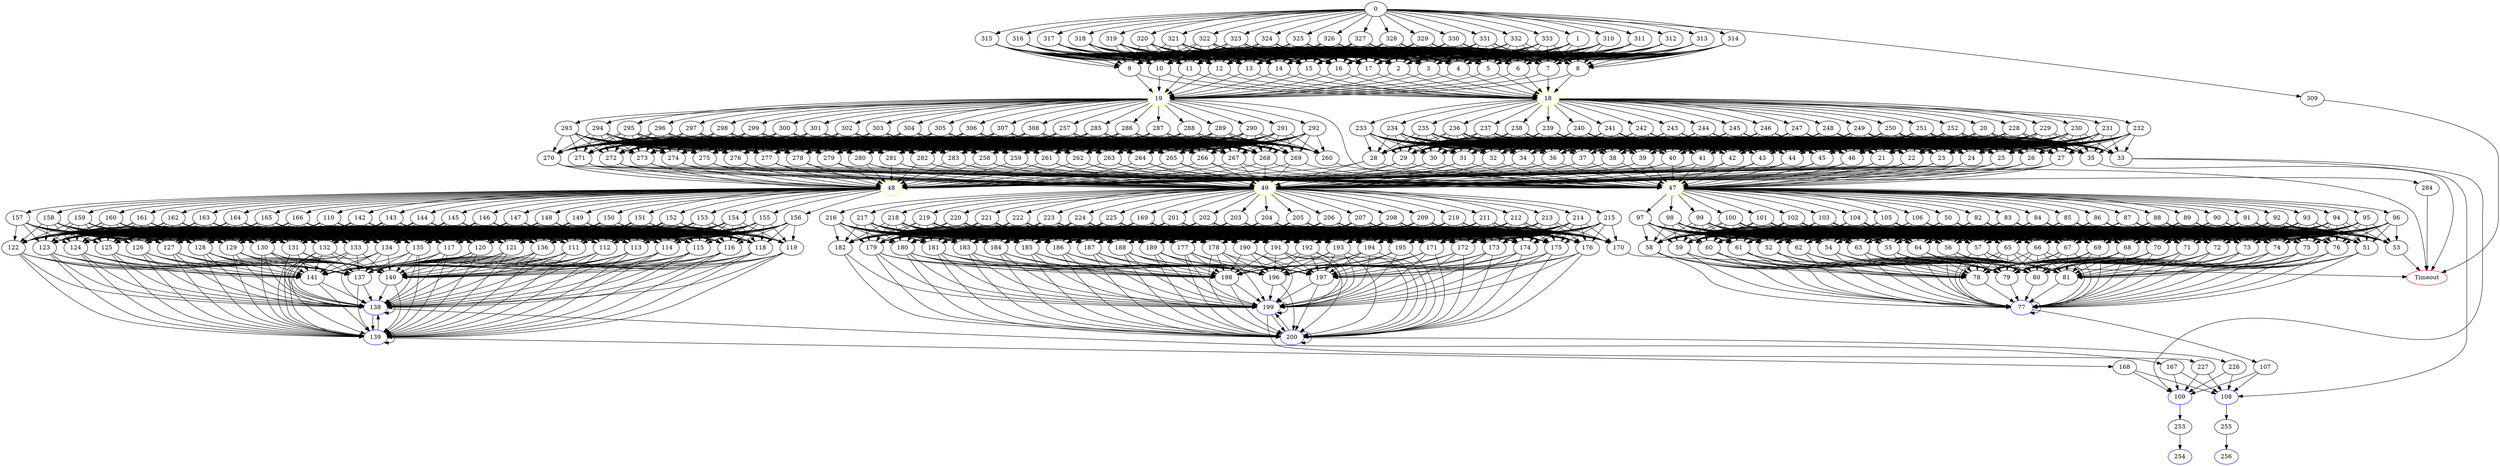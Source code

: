 digraph G {
	0 -> 1;
	0 -> 309;
	0 -> 310;
	0 -> 311;
	0 -> 312;
	0 -> 313;
	0 -> 314;
	0 -> 315;
	0 -> 316;
	0 -> 317;
	0 -> 318;
	0 -> 319;
	0 -> 320;
	0 -> 321;
	0 -> 322;
	0 -> 323;
	0 -> 324;
	0 -> 325;
	0 -> 326;
	0 -> 327;
	0 -> 328;
	0 -> 329;
	0 -> 330;
	0 -> 331;
	0 -> 332;
	0 -> 333;
	1 -> 2;
	1 -> 3;
	1 -> 4;
	1 -> 5;
	1 -> 6;
	1 -> 7;
	1 -> 8;
	1 -> 9;
	1 -> 10;
	1 -> 11;
	1 -> 12;
	1 -> 13;
	1 -> 14;
	1 -> 15;
	1 -> 16;
	1 -> 17;
	2 -> "18";
18 [color=yellow];
	2 -> "19";
19 [color=yellow];
	3 -> "18";
18 [color=yellow];
	3 -> "19";
19 [color=yellow];
	4 -> "18";
18 [color=yellow];
	4 -> "19";
19 [color=yellow];
	5 -> "18";
18 [color=yellow];
	5 -> "19";
19 [color=yellow];
	6 -> "18";
18 [color=yellow];
	6 -> "19";
19 [color=yellow];
	7 -> "18";
18 [color=yellow];
	7 -> "19";
19 [color=yellow];
	8 -> "18";
18 [color=yellow];
	8 -> "19";
19 [color=yellow];
	9 -> "18";
18 [color=yellow];
	9 -> "19";
19 [color=yellow];
	10 -> "18";
18 [color=yellow];
	10 -> "19";
19 [color=yellow];
	11 -> "18";
18 [color=yellow];
	11 -> "19";
19 [color=yellow];
	12 -> "18";
18 [color=yellow];
	12 -> "19";
19 [color=yellow];
	13 -> "18";
18 [color=yellow];
	13 -> "19";
19 [color=yellow];
	14 -> "18";
18 [color=yellow];
	14 -> "19";
19 [color=yellow];
	15 -> "18";
18 [color=yellow];
	15 -> "19";
19 [color=yellow];
	16 -> "18";
18 [color=yellow];
	16 -> "19";
19 [color=yellow];
	17 -> "18";
18 [color=yellow];
	17 -> "19";
19 [color=yellow];
	18 -> 20;
	18 -> 228;
	18 -> 229;
	18 -> 230;
	18 -> 231;
	18 -> 232;
	18 -> 233;
	18 -> 234;
	18 -> 235;
	18 -> 236;
	18 -> 237;
	18 -> 238;
	18 -> 239;
	18 -> 240;
	18 -> 241;
	18 -> 242;
	18 -> 243;
	18 -> 244;
	18 -> 245;
	18 -> 246;
	18 -> 247;
	18 -> 248;
	18 -> 249;
	18 -> 250;
	18 -> 251;
	18 -> 252;
	19 -> 257;
	19 -> 284;
	19 -> 285;
	19 -> 286;
	19 -> 287;
	19 -> 288;
	19 -> 289;
	19 -> 290;
	19 -> 291;
	19 -> 292;
	19 -> 293;
	19 -> 294;
	19 -> 295;
	19 -> 296;
	19 -> 297;
	19 -> 298;
	19 -> 299;
	19 -> 300;
	19 -> 301;
	19 -> 302;
	19 -> 303;
	19 -> 304;
	19 -> 305;
	19 -> 306;
	19 -> 307;
	19 -> 308;
	20 -> 21;
	20 -> 22;
	20 -> 23;
	20 -> 24;
	20 -> 25;
	20 -> 26;
	20 -> 27;
	20 -> 28;
	20 -> 29;
	20 -> 30;
	20 -> 31;
	20 -> 32;
	20 -> 33;
	20 -> 34;
	20 -> 35;
	20 -> 36;
	20 -> 37;
	20 -> 38;
	20 -> 39;
	20 -> 40;
	20 -> 41;
	20 -> 42;
	20 -> 43;
	20 -> 44;
	20 -> 45;
	20 -> 46;
	21 -> "47";
47 [color=yellow];
	21 -> "48";
48 [color=yellow];
	21 -> "49";
49 [color=yellow];
	22 -> "47";
47 [color=yellow];
	22 -> "48";
48 [color=yellow];
	22 -> "49";
49 [color=yellow];
	23 -> "47";
47 [color=yellow];
	23 -> "48";
48 [color=yellow];
	23 -> "49";
49 [color=yellow];
	24 -> "47";
47 [color=yellow];
	24 -> "48";
48 [color=yellow];
	24 -> "49";
49 [color=yellow];
	25 -> "47";
47 [color=yellow];
	25 -> "48";
48 [color=yellow];
	25 -> "49";
49 [color=yellow];
	26 -> "47";
47 [color=yellow];
	26 -> "48";
48 [color=yellow];
	26 -> "49";
49 [color=yellow];
	27 -> "47";
47 [color=yellow];
	27 -> "48";
48 [color=yellow];
	27 -> "49";
49 [color=yellow];
	28 -> "47";
47 [color=yellow];
	28 -> "48";
48 [color=yellow];
	28 -> "49";
49 [color=yellow];
	29 -> "47";
47 [color=yellow];
	29 -> "48";
48 [color=yellow];
	29 -> "49";
49 [color=yellow];
	30 -> "47";
47 [color=yellow];
	30 -> "48";
48 [color=yellow];
	30 -> "49";
49 [color=yellow];
	31 -> "47";
47 [color=yellow];
	31 -> "48";
48 [color=yellow];
	31 -> "49";
49 [color=yellow];
	32 -> "47";
47 [color=yellow];
	32 -> "48";
48 [color=yellow];
	32 -> "49";
49 [color=yellow];
	33 -> "108";
108 [color=blue];
	33 -> "109";
109 [color=blue];
	34 -> "47";
47 [color=yellow];
	34 -> "48";
48 [color=yellow];
	34 -> "49";
49 [color=yellow];
	35 -> "Timeout";
Timeout [color=red];
	36 -> "47";
47 [color=yellow];
	36 -> "48";
48 [color=yellow];
	36 -> "49";
49 [color=yellow];
	37 -> "47";
47 [color=yellow];
	37 -> "48";
48 [color=yellow];
	37 -> "49";
49 [color=yellow];
	38 -> "47";
47 [color=yellow];
	38 -> "48";
48 [color=yellow];
	38 -> "49";
49 [color=yellow];
	39 -> "47";
47 [color=yellow];
	39 -> "48";
48 [color=yellow];
	39 -> "49";
49 [color=yellow];
	40 -> "47";
47 [color=yellow];
	40 -> "48";
48 [color=yellow];
	40 -> "49";
49 [color=yellow];
	41 -> "47";
47 [color=yellow];
	41 -> "48";
48 [color=yellow];
	41 -> "49";
49 [color=yellow];
	42 -> "47";
47 [color=yellow];
	42 -> "48";
48 [color=yellow];
	42 -> "49";
49 [color=yellow];
	43 -> "47";
47 [color=yellow];
	43 -> "48";
48 [color=yellow];
	43 -> "49";
49 [color=yellow];
	44 -> "47";
47 [color=yellow];
	44 -> "48";
48 [color=yellow];
	44 -> "49";
49 [color=yellow];
	45 -> "47";
47 [color=yellow];
	45 -> "48";
48 [color=yellow];
	45 -> "49";
49 [color=yellow];
	46 -> "47";
47 [color=yellow];
	46 -> "48";
48 [color=yellow];
	46 -> "49";
49 [color=yellow];
	47 -> 50;
	47 -> 82;
	47 -> 83;
	47 -> 84;
	47 -> 85;
	47 -> 86;
	47 -> 87;
	47 -> 88;
	47 -> 89;
	47 -> 90;
	47 -> 91;
	47 -> 92;
	47 -> 93;
	47 -> 94;
	47 -> 95;
	47 -> 96;
	47 -> 97;
	47 -> 98;
	47 -> 99;
	47 -> 100;
	47 -> 101;
	47 -> 102;
	47 -> 103;
	47 -> 104;
	47 -> 105;
	47 -> 106;
	48 -> 110;
	48 -> 142;
	48 -> 143;
	48 -> 144;
	48 -> 145;
	48 -> 146;
	48 -> 147;
	48 -> 148;
	48 -> 149;
	48 -> 150;
	48 -> 151;
	48 -> 152;
	48 -> 153;
	48 -> 154;
	48 -> 155;
	48 -> 156;
	48 -> 157;
	48 -> 158;
	48 -> 159;
	48 -> 160;
	48 -> 161;
	48 -> 162;
	48 -> 163;
	48 -> 164;
	48 -> 165;
	48 -> 166;
	49 -> 169;
	49 -> 201;
	49 -> 202;
	49 -> 203;
	49 -> 204;
	49 -> 205;
	49 -> 206;
	49 -> 207;
	49 -> 208;
	49 -> 209;
	49 -> 210;
	49 -> 211;
	49 -> 212;
	49 -> 213;
	49 -> 214;
	49 -> 215;
	49 -> 216;
	49 -> 217;
	49 -> 218;
	49 -> 219;
	49 -> 220;
	49 -> 221;
	49 -> 222;
	49 -> 223;
	49 -> 224;
	49 -> 225;
	50 -> 51;
	50 -> 52;
	50 -> 53;
	50 -> 54;
	50 -> 55;
	50 -> 56;
	50 -> 57;
	50 -> 58;
	50 -> 59;
	50 -> 60;
	50 -> 61;
	50 -> 62;
	50 -> 63;
	50 -> 64;
	50 -> 65;
	50 -> 66;
	50 -> 67;
	50 -> 68;
	50 -> 69;
	50 -> 70;
	50 -> 71;
	50 -> 72;
	50 -> 73;
	50 -> 74;
	50 -> 75;
	50 -> 76;
	51 -> "77";
77 [color=blue];
	51 -> 78;
	51 -> 79;
	51 -> 80;
	51 -> 81;
	52 -> "77";
77 [color=blue];
	52 -> 78;
	52 -> 79;
	52 -> 80;
	52 -> 81;
	53 -> "Timeout";
Timeout [color=red];
	54 -> "77";
77 [color=blue];
	54 -> 78;
	54 -> 79;
	54 -> 80;
	54 -> 81;
	55 -> "77";
77 [color=blue];
	55 -> 78;
	55 -> 79;
	55 -> 80;
	55 -> 81;
	56 -> "77";
77 [color=blue];
	56 -> 78;
	56 -> 79;
	56 -> 80;
	56 -> 81;
	57 -> "77";
77 [color=blue];
	57 -> 78;
	57 -> 79;
	57 -> 80;
	57 -> 81;
	58 -> "77";
77 [color=blue];
	58 -> 78;
	58 -> 79;
	58 -> 80;
	58 -> 81;
	59 -> "77";
77 [color=blue];
	59 -> 78;
	59 -> 79;
	59 -> 80;
	59 -> 81;
	60 -> "77";
77 [color=blue];
	60 -> 78;
	60 -> 79;
	60 -> 80;
	60 -> 81;
	61 -> "77";
77 [color=blue];
	61 -> 78;
	61 -> 79;
	61 -> 80;
	61 -> 81;
	62 -> "77";
77 [color=blue];
	62 -> 78;
	62 -> 79;
	62 -> 80;
	62 -> 81;
	63 -> "77";
77 [color=blue];
	63 -> 78;
	63 -> 79;
	63 -> 80;
	63 -> 81;
	64 -> "77";
77 [color=blue];
	64 -> 78;
	64 -> 79;
	64 -> 80;
	64 -> 81;
	65 -> "77";
77 [color=blue];
	65 -> 78;
	65 -> 79;
	65 -> 80;
	65 -> 81;
	66 -> "77";
77 [color=blue];
	66 -> 78;
	66 -> 79;
	66 -> 80;
	66 -> 81;
	67 -> "77";
77 [color=blue];
	67 -> 78;
	67 -> 79;
	67 -> 80;
	67 -> 81;
	68 -> "77";
77 [color=blue];
	68 -> 78;
	68 -> 79;
	68 -> 80;
	68 -> 81;
	69 -> "77";
77 [color=blue];
	69 -> 78;
	69 -> 79;
	69 -> 80;
	69 -> 81;
	70 -> "77";
77 [color=blue];
	70 -> 78;
	70 -> 79;
	70 -> 80;
	70 -> 81;
	71 -> "77";
77 [color=blue];
	71 -> 78;
	71 -> 79;
	71 -> 80;
	71 -> 81;
	72 -> "77";
77 [color=blue];
	72 -> 78;
	72 -> 79;
	72 -> 80;
	72 -> 81;
	73 -> "77";
77 [color=blue];
	73 -> 78;
	73 -> 79;
	73 -> 80;
	73 -> 81;
	74 -> "77";
77 [color=blue];
	74 -> 78;
	74 -> 79;
	74 -> 80;
	74 -> 81;
	75 -> "77";
77 [color=blue];
	75 -> 78;
	75 -> 79;
	75 -> 80;
	75 -> 81;
	76 -> "77";
77 [color=blue];
	76 -> 78;
	76 -> 79;
	76 -> 80;
	76 -> 81;
	77 -> "77";
77 [color=blue];
	77 -> 107;
	78 -> "77";
77 [color=blue];
	79 -> "77";
77 [color=blue];
	80 -> "77";
77 [color=blue];
	81 -> "77";
77 [color=blue];
	82 -> 51;
	82 -> 52;
	82 -> 53;
	82 -> 54;
	82 -> 55;
	82 -> 56;
	82 -> 57;
	82 -> 58;
	82 -> 59;
	82 -> 60;
	82 -> 61;
	82 -> 62;
	82 -> 63;
	82 -> 64;
	82 -> 65;
	82 -> 66;
	82 -> 67;
	82 -> 68;
	82 -> 69;
	82 -> 70;
	82 -> 71;
	82 -> 72;
	82 -> 73;
	82 -> 74;
	82 -> 75;
	82 -> 76;
	83 -> 51;
	83 -> 52;
	83 -> 53;
	83 -> 54;
	83 -> 55;
	83 -> 56;
	83 -> 57;
	83 -> 58;
	83 -> 59;
	83 -> 60;
	83 -> 61;
	83 -> 62;
	83 -> 63;
	83 -> 64;
	83 -> 65;
	83 -> 66;
	83 -> 67;
	83 -> 68;
	83 -> 69;
	83 -> 70;
	83 -> 71;
	83 -> 72;
	83 -> 73;
	83 -> 74;
	83 -> 75;
	83 -> 76;
	84 -> 51;
	84 -> 52;
	84 -> 53;
	84 -> 54;
	84 -> 55;
	84 -> 56;
	84 -> 57;
	84 -> 58;
	84 -> 59;
	84 -> 60;
	84 -> 61;
	84 -> 62;
	84 -> 63;
	84 -> 64;
	84 -> 65;
	84 -> 66;
	84 -> 67;
	84 -> 68;
	84 -> 69;
	84 -> 70;
	84 -> 71;
	84 -> 72;
	84 -> 73;
	84 -> 74;
	84 -> 75;
	84 -> 76;
	85 -> 51;
	85 -> 52;
	85 -> 53;
	85 -> 54;
	85 -> 55;
	85 -> 56;
	85 -> 57;
	85 -> 58;
	85 -> 59;
	85 -> 60;
	85 -> 61;
	85 -> 62;
	85 -> 63;
	85 -> 64;
	85 -> 65;
	85 -> 66;
	85 -> 67;
	85 -> 68;
	85 -> 69;
	85 -> 70;
	85 -> 71;
	85 -> 72;
	85 -> 73;
	85 -> 74;
	85 -> 75;
	85 -> 76;
	86 -> 51;
	86 -> 52;
	86 -> 53;
	86 -> 54;
	86 -> 55;
	86 -> 56;
	86 -> 57;
	86 -> 58;
	86 -> 59;
	86 -> 60;
	86 -> 61;
	86 -> 62;
	86 -> 63;
	86 -> 64;
	86 -> 65;
	86 -> 66;
	86 -> 67;
	86 -> 68;
	86 -> 69;
	86 -> 70;
	86 -> 71;
	86 -> 72;
	86 -> 73;
	86 -> 74;
	86 -> 75;
	86 -> 76;
	87 -> 51;
	87 -> 52;
	87 -> 53;
	87 -> 54;
	87 -> 55;
	87 -> 56;
	87 -> 57;
	87 -> 58;
	87 -> 59;
	87 -> 60;
	87 -> 61;
	87 -> 62;
	87 -> 63;
	87 -> 64;
	87 -> 65;
	87 -> 66;
	87 -> 67;
	87 -> 68;
	87 -> 69;
	87 -> 70;
	87 -> 71;
	87 -> 72;
	87 -> 73;
	87 -> 74;
	87 -> 75;
	87 -> 76;
	88 -> 51;
	88 -> 52;
	88 -> 53;
	88 -> 54;
	88 -> 55;
	88 -> 56;
	88 -> 57;
	88 -> 58;
	88 -> 59;
	88 -> 60;
	88 -> 61;
	88 -> 62;
	88 -> 63;
	88 -> 64;
	88 -> 65;
	88 -> 66;
	88 -> 67;
	88 -> 68;
	88 -> 69;
	88 -> 70;
	88 -> 71;
	88 -> 72;
	88 -> 73;
	88 -> 74;
	88 -> 75;
	88 -> 76;
	89 -> 51;
	89 -> 52;
	89 -> 53;
	89 -> 54;
	89 -> 55;
	89 -> 56;
	89 -> 57;
	89 -> 58;
	89 -> 59;
	89 -> 60;
	89 -> 61;
	89 -> 62;
	89 -> 63;
	89 -> 64;
	89 -> 65;
	89 -> 66;
	89 -> 67;
	89 -> 68;
	89 -> 69;
	89 -> 70;
	89 -> 71;
	89 -> 72;
	89 -> 73;
	89 -> 74;
	89 -> 75;
	89 -> 76;
	90 -> 51;
	90 -> 52;
	90 -> 53;
	90 -> 54;
	90 -> 55;
	90 -> 56;
	90 -> 57;
	90 -> 58;
	90 -> 59;
	90 -> 60;
	90 -> 61;
	90 -> 62;
	90 -> 63;
	90 -> 64;
	90 -> 65;
	90 -> 66;
	90 -> 67;
	90 -> 68;
	90 -> 69;
	90 -> 70;
	90 -> 71;
	90 -> 72;
	90 -> 73;
	90 -> 74;
	90 -> 75;
	90 -> 76;
	91 -> 51;
	91 -> 52;
	91 -> 53;
	91 -> 54;
	91 -> 55;
	91 -> 56;
	91 -> 57;
	91 -> 58;
	91 -> 59;
	91 -> 60;
	91 -> 61;
	91 -> 62;
	91 -> 63;
	91 -> 64;
	91 -> 65;
	91 -> 66;
	91 -> 67;
	91 -> 68;
	91 -> 69;
	91 -> 70;
	91 -> 71;
	91 -> 72;
	91 -> 73;
	91 -> 74;
	91 -> 75;
	91 -> 76;
	92 -> 51;
	92 -> 52;
	92 -> 53;
	92 -> 54;
	92 -> 55;
	92 -> 56;
	92 -> 57;
	92 -> 58;
	92 -> 59;
	92 -> 60;
	92 -> 61;
	92 -> 62;
	92 -> 63;
	92 -> 64;
	92 -> 65;
	92 -> 66;
	92 -> 67;
	92 -> 68;
	92 -> 69;
	92 -> 70;
	92 -> 71;
	92 -> 72;
	92 -> 73;
	92 -> 74;
	92 -> 75;
	92 -> 76;
	93 -> 51;
	93 -> 52;
	93 -> 53;
	93 -> 54;
	93 -> 55;
	93 -> 56;
	93 -> 57;
	93 -> 58;
	93 -> 59;
	93 -> 60;
	93 -> 61;
	93 -> 62;
	93 -> 63;
	93 -> 64;
	93 -> 65;
	93 -> 66;
	93 -> 67;
	93 -> 68;
	93 -> 69;
	93 -> 70;
	93 -> 71;
	93 -> 72;
	93 -> 73;
	93 -> 74;
	93 -> 75;
	93 -> 76;
	94 -> 51;
	94 -> 52;
	94 -> 53;
	94 -> 54;
	94 -> 55;
	94 -> 56;
	94 -> 57;
	94 -> 58;
	94 -> 59;
	94 -> 60;
	94 -> 61;
	94 -> 62;
	94 -> 63;
	94 -> 64;
	94 -> 65;
	94 -> 66;
	94 -> 67;
	94 -> 68;
	94 -> 69;
	94 -> 70;
	94 -> 71;
	94 -> 72;
	94 -> 73;
	94 -> 74;
	94 -> 75;
	94 -> 76;
	95 -> 51;
	95 -> 52;
	95 -> 53;
	95 -> 54;
	95 -> 55;
	95 -> 56;
	95 -> 57;
	95 -> 58;
	95 -> 59;
	95 -> 60;
	95 -> 61;
	95 -> 62;
	95 -> 63;
	95 -> 64;
	95 -> 65;
	95 -> 66;
	95 -> 67;
	95 -> 68;
	95 -> 69;
	95 -> 70;
	95 -> 71;
	95 -> 72;
	95 -> 73;
	95 -> 74;
	95 -> 75;
	95 -> 76;
	96 -> 51;
	96 -> 52;
	96 -> 53;
	96 -> 54;
	96 -> 55;
	96 -> 56;
	96 -> 57;
	96 -> 58;
	96 -> 59;
	96 -> 60;
	96 -> 61;
	96 -> 62;
	96 -> 63;
	96 -> 64;
	96 -> 65;
	96 -> 66;
	96 -> 67;
	96 -> 68;
	96 -> 69;
	96 -> 70;
	96 -> 71;
	96 -> 72;
	96 -> 73;
	96 -> 74;
	96 -> 75;
	96 -> 76;
	97 -> 51;
	97 -> 52;
	97 -> 53;
	97 -> 54;
	97 -> 55;
	97 -> 56;
	97 -> 57;
	97 -> 58;
	97 -> 59;
	97 -> 60;
	97 -> 61;
	97 -> 62;
	97 -> 63;
	97 -> 64;
	97 -> 65;
	97 -> 66;
	97 -> 67;
	97 -> 68;
	97 -> 69;
	97 -> 70;
	97 -> 71;
	97 -> 72;
	97 -> 73;
	97 -> 74;
	97 -> 75;
	97 -> 76;
	98 -> 51;
	98 -> 52;
	98 -> 53;
	98 -> 54;
	98 -> 55;
	98 -> 56;
	98 -> 57;
	98 -> 58;
	98 -> 59;
	98 -> 60;
	98 -> 61;
	98 -> 62;
	98 -> 63;
	98 -> 64;
	98 -> 65;
	98 -> 66;
	98 -> 67;
	98 -> 68;
	98 -> 69;
	98 -> 70;
	98 -> 71;
	98 -> 72;
	98 -> 73;
	98 -> 74;
	98 -> 75;
	98 -> 76;
	99 -> 51;
	99 -> 52;
	99 -> 53;
	99 -> 54;
	99 -> 55;
	99 -> 56;
	99 -> 57;
	99 -> 58;
	99 -> 59;
	99 -> 60;
	99 -> 61;
	99 -> 62;
	99 -> 63;
	99 -> 64;
	99 -> 65;
	99 -> 66;
	99 -> 67;
	99 -> 68;
	99 -> 69;
	99 -> 70;
	99 -> 71;
	99 -> 72;
	99 -> 73;
	99 -> 74;
	99 -> 75;
	99 -> 76;
	100 -> 51;
	100 -> 52;
	100 -> 53;
	100 -> 54;
	100 -> 55;
	100 -> 56;
	100 -> 57;
	100 -> 58;
	100 -> 59;
	100 -> 60;
	100 -> 61;
	100 -> 62;
	100 -> 63;
	100 -> 64;
	100 -> 65;
	100 -> 66;
	100 -> 67;
	100 -> 68;
	100 -> 69;
	100 -> 70;
	100 -> 71;
	100 -> 72;
	100 -> 73;
	100 -> 74;
	100 -> 75;
	100 -> 76;
	101 -> 51;
	101 -> 52;
	101 -> 53;
	101 -> 54;
	101 -> 55;
	101 -> 56;
	101 -> 57;
	101 -> 58;
	101 -> 59;
	101 -> 60;
	101 -> 61;
	101 -> 62;
	101 -> 63;
	101 -> 64;
	101 -> 65;
	101 -> 66;
	101 -> 67;
	101 -> 68;
	101 -> 69;
	101 -> 70;
	101 -> 71;
	101 -> 72;
	101 -> 73;
	101 -> 74;
	101 -> 75;
	101 -> 76;
	102 -> 51;
	102 -> 52;
	102 -> 53;
	102 -> 54;
	102 -> 55;
	102 -> 56;
	102 -> 57;
	102 -> 58;
	102 -> 59;
	102 -> 60;
	102 -> 61;
	102 -> 62;
	102 -> 63;
	102 -> 64;
	102 -> 65;
	102 -> 66;
	102 -> 67;
	102 -> 68;
	102 -> 69;
	102 -> 70;
	102 -> 71;
	102 -> 72;
	102 -> 73;
	102 -> 74;
	102 -> 75;
	102 -> 76;
	103 -> 51;
	103 -> 52;
	103 -> 53;
	103 -> 54;
	103 -> 55;
	103 -> 56;
	103 -> 57;
	103 -> 58;
	103 -> 59;
	103 -> 60;
	103 -> 61;
	103 -> 62;
	103 -> 63;
	103 -> 64;
	103 -> 65;
	103 -> 66;
	103 -> 67;
	103 -> 68;
	103 -> 69;
	103 -> 70;
	103 -> 71;
	103 -> 72;
	103 -> 73;
	103 -> 74;
	103 -> 75;
	103 -> 76;
	104 -> 51;
	104 -> 52;
	104 -> 53;
	104 -> 54;
	104 -> 55;
	104 -> 56;
	104 -> 57;
	104 -> 58;
	104 -> 59;
	104 -> 60;
	104 -> 61;
	104 -> 62;
	104 -> 63;
	104 -> 64;
	104 -> 65;
	104 -> 66;
	104 -> 67;
	104 -> 68;
	104 -> 69;
	104 -> 70;
	104 -> 71;
	104 -> 72;
	104 -> 73;
	104 -> 74;
	104 -> 75;
	104 -> 76;
	105 -> 51;
	105 -> 52;
	105 -> 53;
	105 -> 54;
	105 -> 55;
	105 -> 56;
	105 -> 57;
	105 -> 58;
	105 -> 59;
	105 -> 60;
	105 -> 61;
	105 -> 62;
	105 -> 63;
	105 -> 64;
	105 -> 65;
	105 -> 66;
	105 -> 67;
	105 -> 68;
	105 -> 69;
	105 -> 70;
	105 -> 71;
	105 -> 72;
	105 -> 73;
	105 -> 74;
	105 -> 75;
	105 -> 76;
	106 -> 51;
	106 -> 52;
	106 -> 53;
	106 -> 54;
	106 -> 55;
	106 -> 56;
	106 -> 57;
	106 -> 58;
	106 -> 59;
	106 -> 60;
	106 -> 61;
	106 -> 62;
	106 -> 63;
	106 -> 64;
	106 -> 65;
	106 -> 66;
	106 -> 67;
	106 -> 68;
	106 -> 69;
	106 -> 70;
	106 -> 71;
	106 -> 72;
	106 -> 73;
	106 -> 74;
	106 -> 75;
	106 -> 76;
	107 -> "108";
108 [color=blue];
	107 -> "109";
109 [color=blue];
	108 -> 255;
	109 -> 253;
	110 -> 111;
	110 -> 112;
	110 -> 113;
	110 -> 114;
	110 -> 115;
	110 -> 116;
	110 -> 117;
	110 -> 118;
	110 -> 119;
	110 -> 120;
	110 -> 121;
	110 -> 122;
	110 -> 123;
	110 -> 124;
	110 -> 125;
	110 -> 126;
	110 -> 127;
	110 -> 128;
	110 -> 129;
	110 -> 130;
	110 -> 131;
	110 -> 132;
	110 -> 133;
	110 -> 134;
	110 -> 135;
	110 -> 136;
	111 -> 137;
	111 -> "138";
138 [color=blue];
	111 -> "139";
139 [color=blue];
	111 -> 140;
	111 -> 141;
	112 -> 137;
	112 -> "138";
138 [color=blue];
	112 -> "139";
139 [color=blue];
	112 -> 140;
	112 -> 141;
	113 -> 137;
	113 -> "138";
138 [color=blue];
	113 -> "139";
139 [color=blue];
	113 -> 140;
	113 -> 141;
	114 -> 137;
	114 -> "138";
138 [color=blue];
	114 -> "139";
139 [color=blue];
	114 -> 140;
	114 -> 141;
	115 -> 137;
	115 -> "138";
138 [color=blue];
	115 -> "139";
139 [color=blue];
	115 -> 140;
	115 -> 141;
	116 -> 137;
	116 -> "138";
138 [color=blue];
	116 -> "139";
139 [color=blue];
	116 -> 140;
	116 -> 141;
	117 -> 137;
	117 -> "138";
138 [color=blue];
	117 -> "139";
139 [color=blue];
	117 -> 140;
	117 -> 141;
	118 -> 137;
	118 -> "138";
138 [color=blue];
	118 -> "139";
139 [color=blue];
	118 -> 140;
	118 -> 141;
	119 -> 137;
	119 -> "138";
138 [color=blue];
	119 -> "139";
139 [color=blue];
	119 -> 140;
	119 -> 141;
	120 -> 137;
	120 -> "138";
138 [color=blue];
	120 -> "139";
139 [color=blue];
	120 -> 140;
	120 -> 141;
	121 -> 137;
	121 -> "138";
138 [color=blue];
	121 -> "139";
139 [color=blue];
	121 -> 140;
	121 -> 141;
	122 -> 137;
	122 -> "138";
138 [color=blue];
	122 -> "139";
139 [color=blue];
	122 -> 140;
	122 -> 141;
	123 -> 137;
	123 -> "138";
138 [color=blue];
	123 -> "139";
139 [color=blue];
	123 -> 140;
	123 -> 141;
	124 -> 137;
	124 -> "138";
138 [color=blue];
	124 -> "139";
139 [color=blue];
	124 -> 140;
	124 -> 141;
	125 -> 137;
	125 -> "138";
138 [color=blue];
	125 -> "139";
139 [color=blue];
	125 -> 140;
	125 -> 141;
	126 -> 137;
	126 -> "138";
138 [color=blue];
	126 -> "139";
139 [color=blue];
	126 -> 140;
	126 -> 141;
	127 -> 137;
	127 -> "138";
138 [color=blue];
	127 -> "139";
139 [color=blue];
	127 -> 140;
	127 -> 141;
	128 -> 137;
	128 -> "138";
138 [color=blue];
	128 -> "139";
139 [color=blue];
	128 -> 140;
	128 -> 141;
	129 -> 137;
	129 -> "138";
138 [color=blue];
	129 -> "139";
139 [color=blue];
	129 -> 140;
	129 -> 141;
	130 -> 137;
	130 -> "138";
138 [color=blue];
	130 -> "139";
139 [color=blue];
	130 -> 140;
	130 -> 141;
	131 -> 137;
	131 -> "138";
138 [color=blue];
	131 -> "139";
139 [color=blue];
	131 -> 140;
	131 -> 141;
	132 -> 137;
	132 -> "138";
138 [color=blue];
	132 -> "139";
139 [color=blue];
	132 -> 140;
	132 -> 141;
	133 -> 137;
	133 -> "138";
138 [color=blue];
	133 -> "139";
139 [color=blue];
	133 -> 140;
	133 -> 141;
	134 -> 137;
	134 -> "138";
138 [color=blue];
	134 -> "139";
139 [color=blue];
	134 -> 140;
	134 -> 141;
	135 -> 137;
	135 -> "138";
138 [color=blue];
	135 -> "139";
139 [color=blue];
	135 -> 140;
	135 -> 141;
	136 -> 137;
	136 -> "138";
138 [color=blue];
	136 -> "139";
139 [color=blue];
	136 -> 140;
	136 -> 141;
	137 -> "138";
138 [color=blue];
	137 -> "139";
139 [color=blue];
	138 -> "138";
138 [color=blue];
	138 -> "139";
139 [color=blue];
	138 -> 167;
	139 -> "138";
138 [color=blue];
	139 -> "139";
139 [color=blue];
	139 -> 168;
	140 -> "138";
138 [color=blue];
	140 -> "139";
139 [color=blue];
	141 -> "138";
138 [color=blue];
	141 -> "139";
139 [color=blue];
	142 -> 111;
	142 -> 112;
	142 -> 113;
	142 -> 114;
	142 -> 115;
	142 -> 116;
	142 -> 117;
	142 -> 118;
	142 -> 119;
	142 -> 120;
	142 -> 121;
	142 -> 122;
	142 -> 123;
	142 -> 124;
	142 -> 125;
	142 -> 126;
	142 -> 127;
	142 -> 128;
	142 -> 129;
	142 -> 130;
	142 -> 131;
	142 -> 132;
	142 -> 133;
	142 -> 134;
	142 -> 135;
	142 -> 136;
	143 -> 111;
	143 -> 112;
	143 -> 113;
	143 -> 114;
	143 -> 115;
	143 -> 116;
	143 -> 117;
	143 -> 118;
	143 -> 119;
	143 -> 120;
	143 -> 121;
	143 -> 122;
	143 -> 123;
	143 -> 124;
	143 -> 125;
	143 -> 126;
	143 -> 127;
	143 -> 128;
	143 -> 129;
	143 -> 130;
	143 -> 131;
	143 -> 132;
	143 -> 133;
	143 -> 134;
	143 -> 135;
	143 -> 136;
	144 -> 111;
	144 -> 112;
	144 -> 113;
	144 -> 114;
	144 -> 115;
	144 -> 116;
	144 -> 117;
	144 -> 118;
	144 -> 119;
	144 -> 120;
	144 -> 121;
	144 -> 122;
	144 -> 123;
	144 -> 124;
	144 -> 125;
	144 -> 126;
	144 -> 127;
	144 -> 128;
	144 -> 129;
	144 -> 130;
	144 -> 131;
	144 -> 132;
	144 -> 133;
	144 -> 134;
	144 -> 135;
	144 -> 136;
	145 -> 111;
	145 -> 112;
	145 -> 113;
	145 -> 114;
	145 -> 115;
	145 -> 116;
	145 -> 117;
	145 -> 118;
	145 -> 119;
	145 -> 120;
	145 -> 121;
	145 -> 122;
	145 -> 123;
	145 -> 124;
	145 -> 125;
	145 -> 126;
	145 -> 127;
	145 -> 128;
	145 -> 129;
	145 -> 130;
	145 -> 131;
	145 -> 132;
	145 -> 133;
	145 -> 134;
	145 -> 135;
	145 -> 136;
	146 -> 111;
	146 -> 112;
	146 -> 113;
	146 -> 114;
	146 -> 115;
	146 -> 116;
	146 -> 117;
	146 -> 118;
	146 -> 119;
	146 -> 120;
	146 -> 121;
	146 -> 122;
	146 -> 123;
	146 -> 124;
	146 -> 125;
	146 -> 126;
	146 -> 127;
	146 -> 128;
	146 -> 129;
	146 -> 130;
	146 -> 131;
	146 -> 132;
	146 -> 133;
	146 -> 134;
	146 -> 135;
	146 -> 136;
	147 -> 111;
	147 -> 112;
	147 -> 113;
	147 -> 114;
	147 -> 115;
	147 -> 116;
	147 -> 117;
	147 -> 118;
	147 -> 119;
	147 -> 120;
	147 -> 121;
	147 -> 122;
	147 -> 123;
	147 -> 124;
	147 -> 125;
	147 -> 126;
	147 -> 127;
	147 -> 128;
	147 -> 129;
	147 -> 130;
	147 -> 131;
	147 -> 132;
	147 -> 133;
	147 -> 134;
	147 -> 135;
	147 -> 136;
	148 -> 111;
	148 -> 112;
	148 -> 113;
	148 -> 114;
	148 -> 115;
	148 -> 116;
	148 -> 117;
	148 -> 118;
	148 -> 119;
	148 -> 120;
	148 -> 121;
	148 -> 122;
	148 -> 123;
	148 -> 124;
	148 -> 125;
	148 -> 126;
	148 -> 127;
	148 -> 128;
	148 -> 129;
	148 -> 130;
	148 -> 131;
	148 -> 132;
	148 -> 133;
	148 -> 134;
	148 -> 135;
	148 -> 136;
	149 -> 111;
	149 -> 112;
	149 -> 113;
	149 -> 114;
	149 -> 115;
	149 -> 116;
	149 -> 117;
	149 -> 118;
	149 -> 119;
	149 -> 120;
	149 -> 121;
	149 -> 122;
	149 -> 123;
	149 -> 124;
	149 -> 125;
	149 -> 126;
	149 -> 127;
	149 -> 128;
	149 -> 129;
	149 -> 130;
	149 -> 131;
	149 -> 132;
	149 -> 133;
	149 -> 134;
	149 -> 135;
	149 -> 136;
	150 -> 111;
	150 -> 112;
	150 -> 113;
	150 -> 114;
	150 -> 115;
	150 -> 116;
	150 -> 117;
	150 -> 118;
	150 -> 119;
	150 -> 120;
	150 -> 121;
	150 -> 122;
	150 -> 123;
	150 -> 124;
	150 -> 125;
	150 -> 126;
	150 -> 127;
	150 -> 128;
	150 -> 129;
	150 -> 130;
	150 -> 131;
	150 -> 132;
	150 -> 133;
	150 -> 134;
	150 -> 135;
	150 -> 136;
	151 -> 111;
	151 -> 112;
	151 -> 113;
	151 -> 114;
	151 -> 115;
	151 -> 116;
	151 -> 117;
	151 -> 118;
	151 -> 119;
	151 -> 120;
	151 -> 121;
	151 -> 122;
	151 -> 123;
	151 -> 124;
	151 -> 125;
	151 -> 126;
	151 -> 127;
	151 -> 128;
	151 -> 129;
	151 -> 130;
	151 -> 131;
	151 -> 132;
	151 -> 133;
	151 -> 134;
	151 -> 135;
	151 -> 136;
	152 -> 111;
	152 -> 112;
	152 -> 113;
	152 -> 114;
	152 -> 115;
	152 -> 116;
	152 -> 117;
	152 -> 118;
	152 -> 119;
	152 -> 120;
	152 -> 121;
	152 -> 122;
	152 -> 123;
	152 -> 124;
	152 -> 125;
	152 -> 126;
	152 -> 127;
	152 -> 128;
	152 -> 129;
	152 -> 130;
	152 -> 131;
	152 -> 132;
	152 -> 133;
	152 -> 134;
	152 -> 135;
	152 -> 136;
	153 -> 111;
	153 -> 112;
	153 -> 113;
	153 -> 114;
	153 -> 115;
	153 -> 116;
	153 -> 117;
	153 -> 118;
	153 -> 119;
	153 -> 120;
	153 -> 121;
	153 -> 122;
	153 -> 123;
	153 -> 124;
	153 -> 125;
	153 -> 126;
	153 -> 127;
	153 -> 128;
	153 -> 129;
	153 -> 130;
	153 -> 131;
	153 -> 132;
	153 -> 133;
	153 -> 134;
	153 -> 135;
	153 -> 136;
	154 -> 111;
	154 -> 112;
	154 -> 113;
	154 -> 114;
	154 -> 115;
	154 -> 116;
	154 -> 117;
	154 -> 118;
	154 -> 119;
	154 -> 120;
	154 -> 121;
	154 -> 122;
	154 -> 123;
	154 -> 124;
	154 -> 125;
	154 -> 126;
	154 -> 127;
	154 -> 128;
	154 -> 129;
	154 -> 130;
	154 -> 131;
	154 -> 132;
	154 -> 133;
	154 -> 134;
	154 -> 135;
	154 -> 136;
	155 -> 111;
	155 -> 112;
	155 -> 113;
	155 -> 114;
	155 -> 115;
	155 -> 116;
	155 -> 117;
	155 -> 118;
	155 -> 119;
	155 -> 120;
	155 -> 121;
	155 -> 122;
	155 -> 123;
	155 -> 124;
	155 -> 125;
	155 -> 126;
	155 -> 127;
	155 -> 128;
	155 -> 129;
	155 -> 130;
	155 -> 131;
	155 -> 132;
	155 -> 133;
	155 -> 134;
	155 -> 135;
	155 -> 136;
	156 -> 111;
	156 -> 112;
	156 -> 113;
	156 -> 114;
	156 -> 115;
	156 -> 116;
	156 -> 117;
	156 -> 118;
	156 -> 119;
	156 -> 120;
	156 -> 121;
	156 -> 122;
	156 -> 123;
	156 -> 124;
	156 -> 125;
	156 -> 126;
	156 -> 127;
	156 -> 128;
	156 -> 129;
	156 -> 130;
	156 -> 131;
	156 -> 132;
	156 -> 133;
	156 -> 134;
	156 -> 135;
	156 -> 136;
	157 -> 111;
	157 -> 112;
	157 -> 113;
	157 -> 114;
	157 -> 115;
	157 -> 116;
	157 -> 117;
	157 -> 118;
	157 -> 119;
	157 -> 120;
	157 -> 121;
	157 -> 122;
	157 -> 123;
	157 -> 124;
	157 -> 125;
	157 -> 126;
	157 -> 127;
	157 -> 128;
	157 -> 129;
	157 -> 130;
	157 -> 131;
	157 -> 132;
	157 -> 133;
	157 -> 134;
	157 -> 135;
	157 -> 136;
	158 -> 111;
	158 -> 112;
	158 -> 113;
	158 -> 114;
	158 -> 115;
	158 -> 116;
	158 -> 117;
	158 -> 118;
	158 -> 119;
	158 -> 120;
	158 -> 121;
	158 -> 122;
	158 -> 123;
	158 -> 124;
	158 -> 125;
	158 -> 126;
	158 -> 127;
	158 -> 128;
	158 -> 129;
	158 -> 130;
	158 -> 131;
	158 -> 132;
	158 -> 133;
	158 -> 134;
	158 -> 135;
	158 -> 136;
	159 -> 111;
	159 -> 112;
	159 -> 113;
	159 -> 114;
	159 -> 115;
	159 -> 116;
	159 -> 117;
	159 -> 118;
	159 -> 119;
	159 -> 120;
	159 -> 121;
	159 -> 122;
	159 -> 123;
	159 -> 124;
	159 -> 125;
	159 -> 126;
	159 -> 127;
	159 -> 128;
	159 -> 129;
	159 -> 130;
	159 -> 131;
	159 -> 132;
	159 -> 133;
	159 -> 134;
	159 -> 135;
	159 -> 136;
	160 -> 111;
	160 -> 112;
	160 -> 113;
	160 -> 114;
	160 -> 115;
	160 -> 116;
	160 -> 117;
	160 -> 118;
	160 -> 119;
	160 -> 120;
	160 -> 121;
	160 -> 122;
	160 -> 123;
	160 -> 124;
	160 -> 125;
	160 -> 126;
	160 -> 127;
	160 -> 128;
	160 -> 129;
	160 -> 130;
	160 -> 131;
	160 -> 132;
	160 -> 133;
	160 -> 134;
	160 -> 135;
	160 -> 136;
	161 -> 111;
	161 -> 112;
	161 -> 113;
	161 -> 114;
	161 -> 115;
	161 -> 116;
	161 -> 117;
	161 -> 118;
	161 -> 119;
	161 -> 120;
	161 -> 121;
	161 -> 122;
	161 -> 123;
	161 -> 124;
	161 -> 125;
	161 -> 126;
	161 -> 127;
	161 -> 128;
	161 -> 129;
	161 -> 130;
	161 -> 131;
	161 -> 132;
	161 -> 133;
	161 -> 134;
	161 -> 135;
	161 -> 136;
	162 -> 111;
	162 -> 112;
	162 -> 113;
	162 -> 114;
	162 -> 115;
	162 -> 116;
	162 -> 117;
	162 -> 118;
	162 -> 119;
	162 -> 120;
	162 -> 121;
	162 -> 122;
	162 -> 123;
	162 -> 124;
	162 -> 125;
	162 -> 126;
	162 -> 127;
	162 -> 128;
	162 -> 129;
	162 -> 130;
	162 -> 131;
	162 -> 132;
	162 -> 133;
	162 -> 134;
	162 -> 135;
	162 -> 136;
	163 -> 111;
	163 -> 112;
	163 -> 113;
	163 -> 114;
	163 -> 115;
	163 -> 116;
	163 -> 117;
	163 -> 118;
	163 -> 119;
	163 -> 120;
	163 -> 121;
	163 -> 122;
	163 -> 123;
	163 -> 124;
	163 -> 125;
	163 -> 126;
	163 -> 127;
	163 -> 128;
	163 -> 129;
	163 -> 130;
	163 -> 131;
	163 -> 132;
	163 -> 133;
	163 -> 134;
	163 -> 135;
	163 -> 136;
	164 -> 111;
	164 -> 112;
	164 -> 113;
	164 -> 114;
	164 -> 115;
	164 -> 116;
	164 -> 117;
	164 -> 118;
	164 -> 119;
	164 -> 120;
	164 -> 121;
	164 -> 122;
	164 -> 123;
	164 -> 124;
	164 -> 125;
	164 -> 126;
	164 -> 127;
	164 -> 128;
	164 -> 129;
	164 -> 130;
	164 -> 131;
	164 -> 132;
	164 -> 133;
	164 -> 134;
	164 -> 135;
	164 -> 136;
	165 -> 111;
	165 -> 112;
	165 -> 113;
	165 -> 114;
	165 -> 115;
	165 -> 116;
	165 -> 117;
	165 -> 118;
	165 -> 119;
	165 -> 120;
	165 -> 121;
	165 -> 122;
	165 -> 123;
	165 -> 124;
	165 -> 125;
	165 -> 126;
	165 -> 127;
	165 -> 128;
	165 -> 129;
	165 -> 130;
	165 -> 131;
	165 -> 132;
	165 -> 133;
	165 -> 134;
	165 -> 135;
	165 -> 136;
	166 -> 111;
	166 -> 112;
	166 -> 113;
	166 -> 114;
	166 -> 115;
	166 -> 116;
	166 -> 117;
	166 -> 118;
	166 -> 119;
	166 -> 120;
	166 -> 121;
	166 -> 122;
	166 -> 123;
	166 -> 124;
	166 -> 125;
	166 -> 126;
	166 -> 127;
	166 -> 128;
	166 -> 129;
	166 -> 130;
	166 -> 131;
	166 -> 132;
	166 -> 133;
	166 -> 134;
	166 -> 135;
	166 -> 136;
	167 -> "108";
108 [color=blue];
	167 -> "109";
109 [color=blue];
	168 -> "108";
108 [color=blue];
	168 -> "109";
109 [color=blue];
	169 -> 170;
	169 -> 171;
	169 -> 172;
	169 -> 173;
	169 -> 174;
	169 -> 175;
	169 -> 176;
	169 -> 177;
	169 -> 178;
	169 -> 179;
	169 -> 180;
	169 -> 181;
	169 -> 182;
	169 -> 183;
	169 -> 184;
	169 -> 185;
	169 -> 186;
	169 -> 187;
	169 -> 188;
	169 -> 189;
	169 -> 190;
	169 -> 191;
	169 -> 192;
	169 -> 193;
	169 -> 194;
	169 -> 195;
	170 -> "Timeout";
Timeout [color=red];
	171 -> 196;
	171 -> 197;
	171 -> 198;
	171 -> "199";
199 [color=blue];
	171 -> "200";
200 [color=blue];
	172 -> 196;
	172 -> 197;
	172 -> 198;
	172 -> "199";
199 [color=blue];
	172 -> "200";
200 [color=blue];
	173 -> 196;
	173 -> 197;
	173 -> 198;
	173 -> "199";
199 [color=blue];
	173 -> "200";
200 [color=blue];
	174 -> 196;
	174 -> 197;
	174 -> 198;
	174 -> "199";
199 [color=blue];
	174 -> "200";
200 [color=blue];
	175 -> 196;
	175 -> 197;
	175 -> 198;
	175 -> "199";
199 [color=blue];
	175 -> "200";
200 [color=blue];
	176 -> 196;
	176 -> 197;
	176 -> 198;
	176 -> "199";
199 [color=blue];
	176 -> "200";
200 [color=blue];
	177 -> 196;
	177 -> 197;
	177 -> 198;
	177 -> "199";
199 [color=blue];
	177 -> "200";
200 [color=blue];
	178 -> 196;
	178 -> 197;
	178 -> 198;
	178 -> "199";
199 [color=blue];
	178 -> "200";
200 [color=blue];
	179 -> 196;
	179 -> 197;
	179 -> 198;
	179 -> "199";
199 [color=blue];
	179 -> "200";
200 [color=blue];
	180 -> 196;
	180 -> 197;
	180 -> 198;
	180 -> "199";
199 [color=blue];
	180 -> "200";
200 [color=blue];
	181 -> 196;
	181 -> 197;
	181 -> 198;
	181 -> "199";
199 [color=blue];
	181 -> "200";
200 [color=blue];
	182 -> "199";
199 [color=blue];
	182 -> "200";
200 [color=blue];
	183 -> 196;
	183 -> 197;
	183 -> 198;
	183 -> "199";
199 [color=blue];
	183 -> "200";
200 [color=blue];
	184 -> 196;
	184 -> 197;
	184 -> 198;
	184 -> "199";
199 [color=blue];
	184 -> "200";
200 [color=blue];
	185 -> 196;
	185 -> 197;
	185 -> 198;
	185 -> "199";
199 [color=blue];
	185 -> "200";
200 [color=blue];
	186 -> 196;
	186 -> 197;
	186 -> 198;
	186 -> "199";
199 [color=blue];
	186 -> "200";
200 [color=blue];
	187 -> 196;
	187 -> 197;
	187 -> 198;
	187 -> "199";
199 [color=blue];
	187 -> "200";
200 [color=blue];
	188 -> 196;
	188 -> 197;
	188 -> 198;
	188 -> "199";
199 [color=blue];
	188 -> "200";
200 [color=blue];
	189 -> 196;
	189 -> 197;
	189 -> 198;
	189 -> "199";
199 [color=blue];
	189 -> "200";
200 [color=blue];
	190 -> 196;
	190 -> 197;
	190 -> 198;
	190 -> "199";
199 [color=blue];
	190 -> "200";
200 [color=blue];
	191 -> 196;
	191 -> 197;
	191 -> 198;
	191 -> "199";
199 [color=blue];
	191 -> "200";
200 [color=blue];
	192 -> 196;
	192 -> 197;
	192 -> 198;
	192 -> "199";
199 [color=blue];
	192 -> "200";
200 [color=blue];
	193 -> 196;
	193 -> 197;
	193 -> 198;
	193 -> "199";
199 [color=blue];
	193 -> "200";
200 [color=blue];
	194 -> 196;
	194 -> 197;
	194 -> 198;
	194 -> "199";
199 [color=blue];
	194 -> "200";
200 [color=blue];
	195 -> 196;
	195 -> 197;
	195 -> 198;
	195 -> "199";
199 [color=blue];
	195 -> "200";
200 [color=blue];
	196 -> "199";
199 [color=blue];
	196 -> "200";
200 [color=blue];
	197 -> "199";
199 [color=blue];
	197 -> "200";
200 [color=blue];
	198 -> "199";
199 [color=blue];
	198 -> "200";
200 [color=blue];
	199 -> "199";
199 [color=blue];
	199 -> "200";
200 [color=blue];
	199 -> 227;
	200 -> "199";
199 [color=blue];
	200 -> "200";
200 [color=blue];
	200 -> 226;
	201 -> 170;
	201 -> 171;
	201 -> 172;
	201 -> 173;
	201 -> 174;
	201 -> 175;
	201 -> 176;
	201 -> 177;
	201 -> 178;
	201 -> 179;
	201 -> 180;
	201 -> 181;
	201 -> 182;
	201 -> 183;
	201 -> 184;
	201 -> 185;
	201 -> 186;
	201 -> 187;
	201 -> 188;
	201 -> 189;
	201 -> 190;
	201 -> 191;
	201 -> 192;
	201 -> 193;
	201 -> 194;
	201 -> 195;
	202 -> 170;
	202 -> 171;
	202 -> 172;
	202 -> 173;
	202 -> 174;
	202 -> 175;
	202 -> 176;
	202 -> 177;
	202 -> 178;
	202 -> 179;
	202 -> 180;
	202 -> 181;
	202 -> 182;
	202 -> 183;
	202 -> 184;
	202 -> 185;
	202 -> 186;
	202 -> 187;
	202 -> 188;
	202 -> 189;
	202 -> 190;
	202 -> 191;
	202 -> 192;
	202 -> 193;
	202 -> 194;
	202 -> 195;
	203 -> 170;
	203 -> 171;
	203 -> 172;
	203 -> 173;
	203 -> 174;
	203 -> 175;
	203 -> 176;
	203 -> 177;
	203 -> 178;
	203 -> 179;
	203 -> 180;
	203 -> 181;
	203 -> 182;
	203 -> 183;
	203 -> 184;
	203 -> 185;
	203 -> 186;
	203 -> 187;
	203 -> 188;
	203 -> 189;
	203 -> 190;
	203 -> 191;
	203 -> 192;
	203 -> 193;
	203 -> 194;
	203 -> 195;
	204 -> 170;
	204 -> 171;
	204 -> 172;
	204 -> 173;
	204 -> 174;
	204 -> 175;
	204 -> 176;
	204 -> 177;
	204 -> 178;
	204 -> 179;
	204 -> 180;
	204 -> 181;
	204 -> 182;
	204 -> 183;
	204 -> 184;
	204 -> 185;
	204 -> 186;
	204 -> 187;
	204 -> 188;
	204 -> 189;
	204 -> 190;
	204 -> 191;
	204 -> 192;
	204 -> 193;
	204 -> 194;
	204 -> 195;
	205 -> 170;
	205 -> 171;
	205 -> 172;
	205 -> 173;
	205 -> 174;
	205 -> 175;
	205 -> 176;
	205 -> 177;
	205 -> 178;
	205 -> 179;
	205 -> 180;
	205 -> 181;
	205 -> 182;
	205 -> 183;
	205 -> 184;
	205 -> 185;
	205 -> 186;
	205 -> 187;
	205 -> 188;
	205 -> 189;
	205 -> 190;
	205 -> 191;
	205 -> 192;
	205 -> 193;
	205 -> 194;
	205 -> 195;
	206 -> 170;
	206 -> 171;
	206 -> 172;
	206 -> 173;
	206 -> 174;
	206 -> 175;
	206 -> 176;
	206 -> 177;
	206 -> 178;
	206 -> 179;
	206 -> 180;
	206 -> 181;
	206 -> 182;
	206 -> 183;
	206 -> 184;
	206 -> 185;
	206 -> 186;
	206 -> 187;
	206 -> 188;
	206 -> 189;
	206 -> 190;
	206 -> 191;
	206 -> 192;
	206 -> 193;
	206 -> 194;
	206 -> 195;
	207 -> 170;
	207 -> 171;
	207 -> 172;
	207 -> 173;
	207 -> 174;
	207 -> 175;
	207 -> 176;
	207 -> 177;
	207 -> 178;
	207 -> 179;
	207 -> 180;
	207 -> 181;
	207 -> 182;
	207 -> 183;
	207 -> 184;
	207 -> 185;
	207 -> 186;
	207 -> 187;
	207 -> 188;
	207 -> 189;
	207 -> 190;
	207 -> 191;
	207 -> 192;
	207 -> 193;
	207 -> 194;
	207 -> 195;
	208 -> 170;
	208 -> 171;
	208 -> 172;
	208 -> 173;
	208 -> 174;
	208 -> 175;
	208 -> 176;
	208 -> 177;
	208 -> 178;
	208 -> 179;
	208 -> 180;
	208 -> 181;
	208 -> 182;
	208 -> 183;
	208 -> 184;
	208 -> 185;
	208 -> 186;
	208 -> 187;
	208 -> 188;
	208 -> 189;
	208 -> 190;
	208 -> 191;
	208 -> 192;
	208 -> 193;
	208 -> 194;
	208 -> 195;
	209 -> 170;
	209 -> 171;
	209 -> 172;
	209 -> 173;
	209 -> 174;
	209 -> 175;
	209 -> 176;
	209 -> 177;
	209 -> 178;
	209 -> 179;
	209 -> 180;
	209 -> 181;
	209 -> 182;
	209 -> 183;
	209 -> 184;
	209 -> 185;
	209 -> 186;
	209 -> 187;
	209 -> 188;
	209 -> 189;
	209 -> 190;
	209 -> 191;
	209 -> 192;
	209 -> 193;
	209 -> 194;
	209 -> 195;
	210 -> 170;
	210 -> 171;
	210 -> 172;
	210 -> 173;
	210 -> 174;
	210 -> 175;
	210 -> 176;
	210 -> 177;
	210 -> 178;
	210 -> 179;
	210 -> 180;
	210 -> 181;
	210 -> 182;
	210 -> 183;
	210 -> 184;
	210 -> 185;
	210 -> 186;
	210 -> 187;
	210 -> 188;
	210 -> 189;
	210 -> 190;
	210 -> 191;
	210 -> 192;
	210 -> 193;
	210 -> 194;
	210 -> 195;
	211 -> 170;
	211 -> 171;
	211 -> 172;
	211 -> 173;
	211 -> 174;
	211 -> 175;
	211 -> 176;
	211 -> 177;
	211 -> 178;
	211 -> 179;
	211 -> 180;
	211 -> 181;
	211 -> 182;
	211 -> 183;
	211 -> 184;
	211 -> 185;
	211 -> 186;
	211 -> 187;
	211 -> 188;
	211 -> 189;
	211 -> 190;
	211 -> 191;
	211 -> 192;
	211 -> 193;
	211 -> 194;
	211 -> 195;
	212 -> 170;
	212 -> 171;
	212 -> 172;
	212 -> 173;
	212 -> 174;
	212 -> 175;
	212 -> 176;
	212 -> 177;
	212 -> 178;
	212 -> 179;
	212 -> 180;
	212 -> 181;
	212 -> 182;
	212 -> 183;
	212 -> 184;
	212 -> 185;
	212 -> 186;
	212 -> 187;
	212 -> 188;
	212 -> 189;
	212 -> 190;
	212 -> 191;
	212 -> 192;
	212 -> 193;
	212 -> 194;
	212 -> 195;
	213 -> 170;
	213 -> 171;
	213 -> 172;
	213 -> 173;
	213 -> 174;
	213 -> 175;
	213 -> 176;
	213 -> 177;
	213 -> 178;
	213 -> 179;
	213 -> 180;
	213 -> 181;
	213 -> 182;
	213 -> 183;
	213 -> 184;
	213 -> 185;
	213 -> 186;
	213 -> 187;
	213 -> 188;
	213 -> 189;
	213 -> 190;
	213 -> 191;
	213 -> 192;
	213 -> 193;
	213 -> 194;
	213 -> 195;
	214 -> 170;
	214 -> 171;
	214 -> 172;
	214 -> 173;
	214 -> 174;
	214 -> 175;
	214 -> 176;
	214 -> 177;
	214 -> 178;
	214 -> 179;
	214 -> 180;
	214 -> 181;
	214 -> 182;
	214 -> 183;
	214 -> 184;
	214 -> 185;
	214 -> 186;
	214 -> 187;
	214 -> 188;
	214 -> 189;
	214 -> 190;
	214 -> 191;
	214 -> 192;
	214 -> 193;
	214 -> 194;
	214 -> 195;
	215 -> 170;
	215 -> 171;
	215 -> 172;
	215 -> 173;
	215 -> 174;
	215 -> 175;
	215 -> 176;
	215 -> 177;
	215 -> 178;
	215 -> 179;
	215 -> 180;
	215 -> 181;
	215 -> 182;
	215 -> 183;
	215 -> 184;
	215 -> 185;
	215 -> 186;
	215 -> 187;
	215 -> 188;
	215 -> 189;
	215 -> 190;
	215 -> 191;
	215 -> 192;
	215 -> 193;
	215 -> 194;
	215 -> 195;
	216 -> 170;
	216 -> 171;
	216 -> 172;
	216 -> 173;
	216 -> 174;
	216 -> 175;
	216 -> 176;
	216 -> 177;
	216 -> 178;
	216 -> 179;
	216 -> 180;
	216 -> 181;
	216 -> 182;
	216 -> 183;
	216 -> 184;
	216 -> 185;
	216 -> 186;
	216 -> 187;
	216 -> 188;
	216 -> 189;
	216 -> 190;
	216 -> 191;
	216 -> 192;
	216 -> 193;
	216 -> 194;
	216 -> 195;
	217 -> 170;
	217 -> 171;
	217 -> 172;
	217 -> 173;
	217 -> 174;
	217 -> 175;
	217 -> 176;
	217 -> 177;
	217 -> 178;
	217 -> 179;
	217 -> 180;
	217 -> 181;
	217 -> 182;
	217 -> 183;
	217 -> 184;
	217 -> 185;
	217 -> 186;
	217 -> 187;
	217 -> 188;
	217 -> 189;
	217 -> 190;
	217 -> 191;
	217 -> 192;
	217 -> 193;
	217 -> 194;
	217 -> 195;
	218 -> 170;
	218 -> 171;
	218 -> 172;
	218 -> 173;
	218 -> 174;
	218 -> 175;
	218 -> 176;
	218 -> 177;
	218 -> 178;
	218 -> 179;
	218 -> 180;
	218 -> 181;
	218 -> 182;
	218 -> 183;
	218 -> 184;
	218 -> 185;
	218 -> 186;
	218 -> 187;
	218 -> 188;
	218 -> 189;
	218 -> 190;
	218 -> 191;
	218 -> 192;
	218 -> 193;
	218 -> 194;
	218 -> 195;
	219 -> 170;
	219 -> 171;
	219 -> 172;
	219 -> 173;
	219 -> 174;
	219 -> 175;
	219 -> 176;
	219 -> 177;
	219 -> 178;
	219 -> 179;
	219 -> 180;
	219 -> 181;
	219 -> 182;
	219 -> 183;
	219 -> 184;
	219 -> 185;
	219 -> 186;
	219 -> 187;
	219 -> 188;
	219 -> 189;
	219 -> 190;
	219 -> 191;
	219 -> 192;
	219 -> 193;
	219 -> 194;
	219 -> 195;
	220 -> 170;
	220 -> 171;
	220 -> 172;
	220 -> 173;
	220 -> 174;
	220 -> 175;
	220 -> 176;
	220 -> 177;
	220 -> 178;
	220 -> 179;
	220 -> 180;
	220 -> 181;
	220 -> 182;
	220 -> 183;
	220 -> 184;
	220 -> 185;
	220 -> 186;
	220 -> 187;
	220 -> 188;
	220 -> 189;
	220 -> 190;
	220 -> 191;
	220 -> 192;
	220 -> 193;
	220 -> 194;
	220 -> 195;
	221 -> 170;
	221 -> 171;
	221 -> 172;
	221 -> 173;
	221 -> 174;
	221 -> 175;
	221 -> 176;
	221 -> 177;
	221 -> 178;
	221 -> 179;
	221 -> 180;
	221 -> 181;
	221 -> 182;
	221 -> 183;
	221 -> 184;
	221 -> 185;
	221 -> 186;
	221 -> 187;
	221 -> 188;
	221 -> 189;
	221 -> 190;
	221 -> 191;
	221 -> 192;
	221 -> 193;
	221 -> 194;
	221 -> 195;
	222 -> 170;
	222 -> 171;
	222 -> 172;
	222 -> 173;
	222 -> 174;
	222 -> 175;
	222 -> 176;
	222 -> 177;
	222 -> 178;
	222 -> 179;
	222 -> 180;
	222 -> 181;
	222 -> 182;
	222 -> 183;
	222 -> 184;
	222 -> 185;
	222 -> 186;
	222 -> 187;
	222 -> 188;
	222 -> 189;
	222 -> 190;
	222 -> 191;
	222 -> 192;
	222 -> 193;
	222 -> 194;
	222 -> 195;
	223 -> 170;
	223 -> 171;
	223 -> 172;
	223 -> 173;
	223 -> 174;
	223 -> 175;
	223 -> 176;
	223 -> 177;
	223 -> 178;
	223 -> 179;
	223 -> 180;
	223 -> 181;
	223 -> 182;
	223 -> 183;
	223 -> 184;
	223 -> 185;
	223 -> 186;
	223 -> 187;
	223 -> 188;
	223 -> 189;
	223 -> 190;
	223 -> 191;
	223 -> 192;
	223 -> 193;
	223 -> 194;
	223 -> 195;
	224 -> 170;
	224 -> 171;
	224 -> 172;
	224 -> 173;
	224 -> 174;
	224 -> 175;
	224 -> 176;
	224 -> 177;
	224 -> 178;
	224 -> 179;
	224 -> 180;
	224 -> 181;
	224 -> 182;
	224 -> 183;
	224 -> 184;
	224 -> 185;
	224 -> 186;
	224 -> 187;
	224 -> 188;
	224 -> 189;
	224 -> 190;
	224 -> 191;
	224 -> 192;
	224 -> 193;
	224 -> 194;
	224 -> 195;
	225 -> 170;
	225 -> 171;
	225 -> 172;
	225 -> 173;
	225 -> 174;
	225 -> 175;
	225 -> 176;
	225 -> 177;
	225 -> 178;
	225 -> 179;
	225 -> 180;
	225 -> 181;
	225 -> 182;
	225 -> 183;
	225 -> 184;
	225 -> 185;
	225 -> 186;
	225 -> 187;
	225 -> 188;
	225 -> 189;
	225 -> 190;
	225 -> 191;
	225 -> 192;
	225 -> 193;
	225 -> 194;
	225 -> 195;
	226 -> "108";
108 [color=blue];
	226 -> "109";
109 [color=blue];
	227 -> "108";
108 [color=blue];
	227 -> "109";
109 [color=blue];
	228 -> 21;
	228 -> 22;
	228 -> 23;
	228 -> 24;
	228 -> 25;
	228 -> 26;
	228 -> 27;
	228 -> 28;
	228 -> 29;
	228 -> 30;
	228 -> 31;
	228 -> 32;
	228 -> 33;
	228 -> 34;
	228 -> 35;
	228 -> 36;
	228 -> 37;
	228 -> 38;
	228 -> 39;
	228 -> 40;
	228 -> 41;
	228 -> 42;
	228 -> 43;
	228 -> 44;
	228 -> 45;
	228 -> 46;
	229 -> 21;
	229 -> 22;
	229 -> 23;
	229 -> 24;
	229 -> 25;
	229 -> 26;
	229 -> 27;
	229 -> 28;
	229 -> 29;
	229 -> 30;
	229 -> 31;
	229 -> 32;
	229 -> 33;
	229 -> 34;
	229 -> 35;
	229 -> 36;
	229 -> 37;
	229 -> 38;
	229 -> 39;
	229 -> 40;
	229 -> 41;
	229 -> 42;
	229 -> 43;
	229 -> 44;
	229 -> 45;
	229 -> 46;
	230 -> 21;
	230 -> 22;
	230 -> 23;
	230 -> 24;
	230 -> 25;
	230 -> 26;
	230 -> 27;
	230 -> 28;
	230 -> 29;
	230 -> 30;
	230 -> 31;
	230 -> 32;
	230 -> 33;
	230 -> 34;
	230 -> 35;
	230 -> 36;
	230 -> 37;
	230 -> 38;
	230 -> 39;
	230 -> 40;
	230 -> 41;
	230 -> 42;
	230 -> 43;
	230 -> 44;
	230 -> 45;
	230 -> 46;
	231 -> 21;
	231 -> 22;
	231 -> 23;
	231 -> 24;
	231 -> 25;
	231 -> 26;
	231 -> 27;
	231 -> 28;
	231 -> 29;
	231 -> 30;
	231 -> 31;
	231 -> 32;
	231 -> 33;
	231 -> 34;
	231 -> 35;
	231 -> 36;
	231 -> 37;
	231 -> 38;
	231 -> 39;
	231 -> 40;
	231 -> 41;
	231 -> 42;
	231 -> 43;
	231 -> 44;
	231 -> 45;
	231 -> 46;
	232 -> 21;
	232 -> 22;
	232 -> 23;
	232 -> 24;
	232 -> 25;
	232 -> 26;
	232 -> 27;
	232 -> 28;
	232 -> 29;
	232 -> 30;
	232 -> 31;
	232 -> 32;
	232 -> 33;
	232 -> 34;
	232 -> 35;
	232 -> 36;
	232 -> 37;
	232 -> 38;
	232 -> 39;
	232 -> 40;
	232 -> 41;
	232 -> 42;
	232 -> 43;
	232 -> 44;
	232 -> 45;
	232 -> 46;
	233 -> 21;
	233 -> 22;
	233 -> 23;
	233 -> 24;
	233 -> 25;
	233 -> 26;
	233 -> 27;
	233 -> 28;
	233 -> 29;
	233 -> 30;
	233 -> 31;
	233 -> 32;
	233 -> 33;
	233 -> 34;
	233 -> 35;
	233 -> 36;
	233 -> 37;
	233 -> 38;
	233 -> 39;
	233 -> 40;
	233 -> 41;
	233 -> 42;
	233 -> 43;
	233 -> 44;
	233 -> 45;
	233 -> 46;
	234 -> 21;
	234 -> 22;
	234 -> 23;
	234 -> 24;
	234 -> 25;
	234 -> 26;
	234 -> 27;
	234 -> 28;
	234 -> 29;
	234 -> 30;
	234 -> 31;
	234 -> 32;
	234 -> 33;
	234 -> 34;
	234 -> 35;
	234 -> 36;
	234 -> 37;
	234 -> 38;
	234 -> 39;
	234 -> 40;
	234 -> 41;
	234 -> 42;
	234 -> 43;
	234 -> 44;
	234 -> 45;
	234 -> 46;
	235 -> 21;
	235 -> 22;
	235 -> 23;
	235 -> 24;
	235 -> 25;
	235 -> 26;
	235 -> 27;
	235 -> 28;
	235 -> 29;
	235 -> 30;
	235 -> 31;
	235 -> 32;
	235 -> 33;
	235 -> 34;
	235 -> 35;
	235 -> 36;
	235 -> 37;
	235 -> 38;
	235 -> 39;
	235 -> 40;
	235 -> 41;
	235 -> 42;
	235 -> 43;
	235 -> 44;
	235 -> 45;
	235 -> 46;
	236 -> 21;
	236 -> 22;
	236 -> 23;
	236 -> 24;
	236 -> 25;
	236 -> 26;
	236 -> 27;
	236 -> 28;
	236 -> 29;
	236 -> 30;
	236 -> 31;
	236 -> 32;
	236 -> 33;
	236 -> 34;
	236 -> 35;
	236 -> 36;
	236 -> 37;
	236 -> 38;
	236 -> 39;
	236 -> 40;
	236 -> 41;
	236 -> 42;
	236 -> 43;
	236 -> 44;
	236 -> 45;
	236 -> 46;
	237 -> 21;
	237 -> 22;
	237 -> 23;
	237 -> 24;
	237 -> 25;
	237 -> 26;
	237 -> 27;
	237 -> 28;
	237 -> 29;
	237 -> 30;
	237 -> 31;
	237 -> 32;
	237 -> 33;
	237 -> 34;
	237 -> 35;
	237 -> 36;
	237 -> 37;
	237 -> 38;
	237 -> 39;
	237 -> 40;
	237 -> 41;
	237 -> 42;
	237 -> 43;
	237 -> 44;
	237 -> 45;
	237 -> 46;
	238 -> 21;
	238 -> 22;
	238 -> 23;
	238 -> 24;
	238 -> 25;
	238 -> 26;
	238 -> 27;
	238 -> 28;
	238 -> 29;
	238 -> 30;
	238 -> 31;
	238 -> 32;
	238 -> 33;
	238 -> 34;
	238 -> 35;
	238 -> 36;
	238 -> 37;
	238 -> 38;
	238 -> 39;
	238 -> 40;
	238 -> 41;
	238 -> 42;
	238 -> 43;
	238 -> 44;
	238 -> 45;
	238 -> 46;
	239 -> 21;
	239 -> 22;
	239 -> 23;
	239 -> 24;
	239 -> 25;
	239 -> 26;
	239 -> 27;
	239 -> 28;
	239 -> 29;
	239 -> 30;
	239 -> 31;
	239 -> 32;
	239 -> 33;
	239 -> 34;
	239 -> 35;
	239 -> 36;
	239 -> 37;
	239 -> 38;
	239 -> 39;
	239 -> 40;
	239 -> 41;
	239 -> 42;
	239 -> 43;
	239 -> 44;
	239 -> 45;
	239 -> 46;
	240 -> 21;
	240 -> 22;
	240 -> 23;
	240 -> 24;
	240 -> 25;
	240 -> 26;
	240 -> 27;
	240 -> 28;
	240 -> 29;
	240 -> 30;
	240 -> 31;
	240 -> 32;
	240 -> 33;
	240 -> 34;
	240 -> 35;
	240 -> 36;
	240 -> 37;
	240 -> 38;
	240 -> 39;
	240 -> 40;
	240 -> 41;
	240 -> 42;
	240 -> 43;
	240 -> 44;
	240 -> 45;
	240 -> 46;
	241 -> 21;
	241 -> 22;
	241 -> 23;
	241 -> 24;
	241 -> 25;
	241 -> 26;
	241 -> 27;
	241 -> 28;
	241 -> 29;
	241 -> 30;
	241 -> 31;
	241 -> 32;
	241 -> 33;
	241 -> 34;
	241 -> 35;
	241 -> 36;
	241 -> 37;
	241 -> 38;
	241 -> 39;
	241 -> 40;
	241 -> 41;
	241 -> 42;
	241 -> 43;
	241 -> 44;
	241 -> 45;
	241 -> 46;
	242 -> 21;
	242 -> 22;
	242 -> 23;
	242 -> 24;
	242 -> 25;
	242 -> 26;
	242 -> 27;
	242 -> 28;
	242 -> 29;
	242 -> 30;
	242 -> 31;
	242 -> 32;
	242 -> 33;
	242 -> 34;
	242 -> 35;
	242 -> 36;
	242 -> 37;
	242 -> 38;
	242 -> 39;
	242 -> 40;
	242 -> 41;
	242 -> 42;
	242 -> 43;
	242 -> 44;
	242 -> 45;
	242 -> 46;
	243 -> 21;
	243 -> 22;
	243 -> 23;
	243 -> 24;
	243 -> 25;
	243 -> 26;
	243 -> 27;
	243 -> 28;
	243 -> 29;
	243 -> 30;
	243 -> 31;
	243 -> 32;
	243 -> 33;
	243 -> 34;
	243 -> 35;
	243 -> 36;
	243 -> 37;
	243 -> 38;
	243 -> 39;
	243 -> 40;
	243 -> 41;
	243 -> 42;
	243 -> 43;
	243 -> 44;
	243 -> 45;
	243 -> 46;
	244 -> 21;
	244 -> 22;
	244 -> 23;
	244 -> 24;
	244 -> 25;
	244 -> 26;
	244 -> 27;
	244 -> 28;
	244 -> 29;
	244 -> 30;
	244 -> 31;
	244 -> 32;
	244 -> 33;
	244 -> 34;
	244 -> 35;
	244 -> 36;
	244 -> 37;
	244 -> 38;
	244 -> 39;
	244 -> 40;
	244 -> 41;
	244 -> 42;
	244 -> 43;
	244 -> 44;
	244 -> 45;
	244 -> 46;
	245 -> 21;
	245 -> 22;
	245 -> 23;
	245 -> 24;
	245 -> 25;
	245 -> 26;
	245 -> 27;
	245 -> 28;
	245 -> 29;
	245 -> 30;
	245 -> 31;
	245 -> 32;
	245 -> 33;
	245 -> 34;
	245 -> 35;
	245 -> 36;
	245 -> 37;
	245 -> 38;
	245 -> 39;
	245 -> 40;
	245 -> 41;
	245 -> 42;
	245 -> 43;
	245 -> 44;
	245 -> 45;
	245 -> 46;
	246 -> 21;
	246 -> 22;
	246 -> 23;
	246 -> 24;
	246 -> 25;
	246 -> 26;
	246 -> 27;
	246 -> 28;
	246 -> 29;
	246 -> 30;
	246 -> 31;
	246 -> 32;
	246 -> 33;
	246 -> 34;
	246 -> 35;
	246 -> 36;
	246 -> 37;
	246 -> 38;
	246 -> 39;
	246 -> 40;
	246 -> 41;
	246 -> 42;
	246 -> 43;
	246 -> 44;
	246 -> 45;
	246 -> 46;
	247 -> 21;
	247 -> 22;
	247 -> 23;
	247 -> 24;
	247 -> 25;
	247 -> 26;
	247 -> 27;
	247 -> 28;
	247 -> 29;
	247 -> 30;
	247 -> 31;
	247 -> 32;
	247 -> 33;
	247 -> 34;
	247 -> 35;
	247 -> 36;
	247 -> 37;
	247 -> 38;
	247 -> 39;
	247 -> 40;
	247 -> 41;
	247 -> 42;
	247 -> 43;
	247 -> 44;
	247 -> 45;
	247 -> 46;
	248 -> 21;
	248 -> 22;
	248 -> 23;
	248 -> 24;
	248 -> 25;
	248 -> 26;
	248 -> 27;
	248 -> 28;
	248 -> 29;
	248 -> 30;
	248 -> 31;
	248 -> 32;
	248 -> 33;
	248 -> 34;
	248 -> 35;
	248 -> 36;
	248 -> 37;
	248 -> 38;
	248 -> 39;
	248 -> 40;
	248 -> 41;
	248 -> 42;
	248 -> 43;
	248 -> 44;
	248 -> 45;
	248 -> 46;
	249 -> 21;
	249 -> 22;
	249 -> 23;
	249 -> 24;
	249 -> 25;
	249 -> 26;
	249 -> 27;
	249 -> 28;
	249 -> 29;
	249 -> 30;
	249 -> 31;
	249 -> 32;
	249 -> 33;
	249 -> 34;
	249 -> 35;
	249 -> 36;
	249 -> 37;
	249 -> 38;
	249 -> 39;
	249 -> 40;
	249 -> 41;
	249 -> 42;
	249 -> 43;
	249 -> 44;
	249 -> 45;
	249 -> 46;
	250 -> 21;
	250 -> 22;
	250 -> 23;
	250 -> 24;
	250 -> 25;
	250 -> 26;
	250 -> 27;
	250 -> 28;
	250 -> 29;
	250 -> 30;
	250 -> 31;
	250 -> 32;
	250 -> 33;
	250 -> 34;
	250 -> 35;
	250 -> 36;
	250 -> 37;
	250 -> 38;
	250 -> 39;
	250 -> 40;
	250 -> 41;
	250 -> 42;
	250 -> 43;
	250 -> 44;
	250 -> 45;
	250 -> 46;
	251 -> 21;
	251 -> 22;
	251 -> 23;
	251 -> 24;
	251 -> 25;
	251 -> 26;
	251 -> 27;
	251 -> 28;
	251 -> 29;
	251 -> 30;
	251 -> 31;
	251 -> 32;
	251 -> 33;
	251 -> 34;
	251 -> 35;
	251 -> 36;
	251 -> 37;
	251 -> 38;
	251 -> 39;
	251 -> 40;
	251 -> 41;
	251 -> 42;
	251 -> 43;
	251 -> 44;
	251 -> 45;
	251 -> 46;
	252 -> 21;
	252 -> 22;
	252 -> 23;
	252 -> 24;
	252 -> 25;
	252 -> 26;
	252 -> 27;
	252 -> 28;
	252 -> 29;
	252 -> 30;
	252 -> 31;
	252 -> 32;
	252 -> 33;
	252 -> 34;
	252 -> 35;
	252 -> 36;
	252 -> 37;
	252 -> 38;
	252 -> 39;
	252 -> 40;
	252 -> 41;
	252 -> 42;
	252 -> 43;
	252 -> 44;
	252 -> 45;
	252 -> 46;
	253 -> "254";
254 [color=blue];
	255 -> "256";
256 [color=blue];
	257 -> 258;
	257 -> 259;
	257 -> 260;
	257 -> 261;
	257 -> 262;
	257 -> 263;
	257 -> 264;
	257 -> 265;
	257 -> 266;
	257 -> 267;
	257 -> 268;
	257 -> 269;
	257 -> 270;
	257 -> 271;
	257 -> 272;
	257 -> 273;
	257 -> 274;
	257 -> 275;
	257 -> 276;
	257 -> 277;
	257 -> 278;
	257 -> 279;
	257 -> 280;
	257 -> 281;
	257 -> 282;
	257 -> 283;
	258 -> "47";
47 [color=yellow];
	258 -> "48";
48 [color=yellow];
	258 -> "49";
49 [color=yellow];
	259 -> "47";
47 [color=yellow];
	259 -> "48";
48 [color=yellow];
	259 -> "49";
49 [color=yellow];
	260 -> "Timeout";
Timeout [color=red];
	261 -> "47";
47 [color=yellow];
	261 -> "48";
48 [color=yellow];
	261 -> "49";
49 [color=yellow];
	262 -> "47";
47 [color=yellow];
	262 -> "48";
48 [color=yellow];
	262 -> "49";
49 [color=yellow];
	263 -> "47";
47 [color=yellow];
	263 -> "48";
48 [color=yellow];
	263 -> "49";
49 [color=yellow];
	264 -> "47";
47 [color=yellow];
	264 -> "48";
48 [color=yellow];
	264 -> "49";
49 [color=yellow];
	265 -> "47";
47 [color=yellow];
	265 -> "48";
48 [color=yellow];
	265 -> "49";
49 [color=yellow];
	266 -> "47";
47 [color=yellow];
	266 -> "48";
48 [color=yellow];
	266 -> "49";
49 [color=yellow];
	267 -> "47";
47 [color=yellow];
	267 -> "48";
48 [color=yellow];
	267 -> "49";
49 [color=yellow];
	268 -> "47";
47 [color=yellow];
	268 -> "48";
48 [color=yellow];
	268 -> "49";
49 [color=yellow];
	269 -> "47";
47 [color=yellow];
	269 -> "48";
48 [color=yellow];
	269 -> "49";
49 [color=yellow];
	270 -> "47";
47 [color=yellow];
	270 -> "48";
48 [color=yellow];
	270 -> "49";
49 [color=yellow];
	271 -> "47";
47 [color=yellow];
	271 -> "48";
48 [color=yellow];
	271 -> "49";
49 [color=yellow];
	272 -> "47";
47 [color=yellow];
	272 -> "48";
48 [color=yellow];
	272 -> "49";
49 [color=yellow];
	273 -> "47";
47 [color=yellow];
	273 -> "48";
48 [color=yellow];
	273 -> "49";
49 [color=yellow];
	274 -> "47";
47 [color=yellow];
	274 -> "48";
48 [color=yellow];
	274 -> "49";
49 [color=yellow];
	275 -> "47";
47 [color=yellow];
	275 -> "48";
48 [color=yellow];
	275 -> "49";
49 [color=yellow];
	276 -> "47";
47 [color=yellow];
	276 -> "48";
48 [color=yellow];
	276 -> "49";
49 [color=yellow];
	277 -> "47";
47 [color=yellow];
	277 -> "48";
48 [color=yellow];
	277 -> "49";
49 [color=yellow];
	278 -> "47";
47 [color=yellow];
	278 -> "48";
48 [color=yellow];
	278 -> "49";
49 [color=yellow];
	279 -> "47";
47 [color=yellow];
	279 -> "48";
48 [color=yellow];
	279 -> "49";
49 [color=yellow];
	280 -> "47";
47 [color=yellow];
	280 -> "48";
48 [color=yellow];
	280 -> "49";
49 [color=yellow];
	281 -> "47";
47 [color=yellow];
	281 -> "48";
48 [color=yellow];
	281 -> "49";
49 [color=yellow];
	282 -> "47";
47 [color=yellow];
	282 -> "48";
48 [color=yellow];
	282 -> "49";
49 [color=yellow];
	283 -> "47";
47 [color=yellow];
	283 -> "48";
48 [color=yellow];
	283 -> "49";
49 [color=yellow];
	284 -> "Timeout";
Timeout [color=red];
	285 -> 258;
	285 -> 259;
	285 -> 260;
	285 -> 261;
	285 -> 262;
	285 -> 263;
	285 -> 264;
	285 -> 265;
	285 -> 266;
	285 -> 267;
	285 -> 268;
	285 -> 269;
	285 -> 270;
	285 -> 271;
	285 -> 272;
	285 -> 273;
	285 -> 274;
	285 -> 275;
	285 -> 276;
	285 -> 277;
	285 -> 278;
	285 -> 279;
	285 -> 280;
	285 -> 281;
	285 -> 282;
	285 -> 283;
	286 -> 258;
	286 -> 259;
	286 -> 260;
	286 -> 261;
	286 -> 262;
	286 -> 263;
	286 -> 264;
	286 -> 265;
	286 -> 266;
	286 -> 267;
	286 -> 268;
	286 -> 269;
	286 -> 270;
	286 -> 271;
	286 -> 272;
	286 -> 273;
	286 -> 274;
	286 -> 275;
	286 -> 276;
	286 -> 277;
	286 -> 278;
	286 -> 279;
	286 -> 280;
	286 -> 281;
	286 -> 282;
	286 -> 283;
	287 -> 258;
	287 -> 259;
	287 -> 260;
	287 -> 261;
	287 -> 262;
	287 -> 263;
	287 -> 264;
	287 -> 265;
	287 -> 266;
	287 -> 267;
	287 -> 268;
	287 -> 269;
	287 -> 270;
	287 -> 271;
	287 -> 272;
	287 -> 273;
	287 -> 274;
	287 -> 275;
	287 -> 276;
	287 -> 277;
	287 -> 278;
	287 -> 279;
	287 -> 280;
	287 -> 281;
	287 -> 282;
	287 -> 283;
	288 -> 258;
	288 -> 259;
	288 -> 260;
	288 -> 261;
	288 -> 262;
	288 -> 263;
	288 -> 264;
	288 -> 265;
	288 -> 266;
	288 -> 267;
	288 -> 268;
	288 -> 269;
	288 -> 270;
	288 -> 271;
	288 -> 272;
	288 -> 273;
	288 -> 274;
	288 -> 275;
	288 -> 276;
	288 -> 277;
	288 -> 278;
	288 -> 279;
	288 -> 280;
	288 -> 281;
	288 -> 282;
	288 -> 283;
	289 -> 258;
	289 -> 259;
	289 -> 260;
	289 -> 261;
	289 -> 262;
	289 -> 263;
	289 -> 264;
	289 -> 265;
	289 -> 266;
	289 -> 267;
	289 -> 268;
	289 -> 269;
	289 -> 270;
	289 -> 271;
	289 -> 272;
	289 -> 273;
	289 -> 274;
	289 -> 275;
	289 -> 276;
	289 -> 277;
	289 -> 278;
	289 -> 279;
	289 -> 280;
	289 -> 281;
	289 -> 282;
	289 -> 283;
	290 -> 258;
	290 -> 259;
	290 -> 260;
	290 -> 261;
	290 -> 262;
	290 -> 263;
	290 -> 264;
	290 -> 265;
	290 -> 266;
	290 -> 267;
	290 -> 268;
	290 -> 269;
	290 -> 270;
	290 -> 271;
	290 -> 272;
	290 -> 273;
	290 -> 274;
	290 -> 275;
	290 -> 276;
	290 -> 277;
	290 -> 278;
	290 -> 279;
	290 -> 280;
	290 -> 281;
	290 -> 282;
	290 -> 283;
	291 -> 258;
	291 -> 259;
	291 -> 260;
	291 -> 261;
	291 -> 262;
	291 -> 263;
	291 -> 264;
	291 -> 265;
	291 -> 266;
	291 -> 267;
	291 -> 268;
	291 -> 269;
	291 -> 270;
	291 -> 271;
	291 -> 272;
	291 -> 273;
	291 -> 274;
	291 -> 275;
	291 -> 276;
	291 -> 277;
	291 -> 278;
	291 -> 279;
	291 -> 280;
	291 -> 281;
	291 -> 282;
	291 -> 283;
	292 -> 258;
	292 -> 259;
	292 -> 260;
	292 -> 261;
	292 -> 262;
	292 -> 263;
	292 -> 264;
	292 -> 265;
	292 -> 266;
	292 -> 267;
	292 -> 268;
	292 -> 269;
	292 -> 270;
	292 -> 271;
	292 -> 272;
	292 -> 273;
	292 -> 274;
	292 -> 275;
	292 -> 276;
	292 -> 277;
	292 -> 278;
	292 -> 279;
	292 -> 280;
	292 -> 281;
	292 -> 282;
	292 -> 283;
	293 -> 258;
	293 -> 259;
	293 -> 260;
	293 -> 261;
	293 -> 262;
	293 -> 263;
	293 -> 264;
	293 -> 265;
	293 -> 266;
	293 -> 267;
	293 -> 268;
	293 -> 269;
	293 -> 270;
	293 -> 271;
	293 -> 272;
	293 -> 273;
	293 -> 274;
	293 -> 275;
	293 -> 276;
	293 -> 277;
	293 -> 278;
	293 -> 279;
	293 -> 280;
	293 -> 281;
	293 -> 282;
	293 -> 283;
	294 -> 258;
	294 -> 259;
	294 -> 260;
	294 -> 261;
	294 -> 262;
	294 -> 263;
	294 -> 264;
	294 -> 265;
	294 -> 266;
	294 -> 267;
	294 -> 268;
	294 -> 269;
	294 -> 270;
	294 -> 271;
	294 -> 272;
	294 -> 273;
	294 -> 274;
	294 -> 275;
	294 -> 276;
	294 -> 277;
	294 -> 278;
	294 -> 279;
	294 -> 280;
	294 -> 281;
	294 -> 282;
	294 -> 283;
	295 -> 258;
	295 -> 259;
	295 -> 260;
	295 -> 261;
	295 -> 262;
	295 -> 263;
	295 -> 264;
	295 -> 265;
	295 -> 266;
	295 -> 267;
	295 -> 268;
	295 -> 269;
	295 -> 270;
	295 -> 271;
	295 -> 272;
	295 -> 273;
	295 -> 274;
	295 -> 275;
	295 -> 276;
	295 -> 277;
	295 -> 278;
	295 -> 279;
	295 -> 280;
	295 -> 281;
	295 -> 282;
	295 -> 283;
	296 -> 258;
	296 -> 259;
	296 -> 260;
	296 -> 261;
	296 -> 262;
	296 -> 263;
	296 -> 264;
	296 -> 265;
	296 -> 266;
	296 -> 267;
	296 -> 268;
	296 -> 269;
	296 -> 270;
	296 -> 271;
	296 -> 272;
	296 -> 273;
	296 -> 274;
	296 -> 275;
	296 -> 276;
	296 -> 277;
	296 -> 278;
	296 -> 279;
	296 -> 280;
	296 -> 281;
	296 -> 282;
	296 -> 283;
	297 -> 258;
	297 -> 259;
	297 -> 260;
	297 -> 261;
	297 -> 262;
	297 -> 263;
	297 -> 264;
	297 -> 265;
	297 -> 266;
	297 -> 267;
	297 -> 268;
	297 -> 269;
	297 -> 270;
	297 -> 271;
	297 -> 272;
	297 -> 273;
	297 -> 274;
	297 -> 275;
	297 -> 276;
	297 -> 277;
	297 -> 278;
	297 -> 279;
	297 -> 280;
	297 -> 281;
	297 -> 282;
	297 -> 283;
	298 -> 258;
	298 -> 259;
	298 -> 260;
	298 -> 261;
	298 -> 262;
	298 -> 263;
	298 -> 264;
	298 -> 265;
	298 -> 266;
	298 -> 267;
	298 -> 268;
	298 -> 269;
	298 -> 270;
	298 -> 271;
	298 -> 272;
	298 -> 273;
	298 -> 274;
	298 -> 275;
	298 -> 276;
	298 -> 277;
	298 -> 278;
	298 -> 279;
	298 -> 280;
	298 -> 281;
	298 -> 282;
	298 -> 283;
	299 -> 258;
	299 -> 259;
	299 -> 260;
	299 -> 261;
	299 -> 262;
	299 -> 263;
	299 -> 264;
	299 -> 265;
	299 -> 266;
	299 -> 267;
	299 -> 268;
	299 -> 269;
	299 -> 270;
	299 -> 271;
	299 -> 272;
	299 -> 273;
	299 -> 274;
	299 -> 275;
	299 -> 276;
	299 -> 277;
	299 -> 278;
	299 -> 279;
	299 -> 280;
	299 -> 281;
	299 -> 282;
	299 -> 283;
	300 -> 258;
	300 -> 259;
	300 -> 260;
	300 -> 261;
	300 -> 262;
	300 -> 263;
	300 -> 264;
	300 -> 265;
	300 -> 266;
	300 -> 267;
	300 -> 268;
	300 -> 269;
	300 -> 270;
	300 -> 271;
	300 -> 272;
	300 -> 273;
	300 -> 274;
	300 -> 275;
	300 -> 276;
	300 -> 277;
	300 -> 278;
	300 -> 279;
	300 -> 280;
	300 -> 281;
	300 -> 282;
	300 -> 283;
	301 -> 258;
	301 -> 259;
	301 -> 260;
	301 -> 261;
	301 -> 262;
	301 -> 263;
	301 -> 264;
	301 -> 265;
	301 -> 266;
	301 -> 267;
	301 -> 268;
	301 -> 269;
	301 -> 270;
	301 -> 271;
	301 -> 272;
	301 -> 273;
	301 -> 274;
	301 -> 275;
	301 -> 276;
	301 -> 277;
	301 -> 278;
	301 -> 279;
	301 -> 280;
	301 -> 281;
	301 -> 282;
	301 -> 283;
	302 -> 258;
	302 -> 259;
	302 -> 260;
	302 -> 261;
	302 -> 262;
	302 -> 263;
	302 -> 264;
	302 -> 265;
	302 -> 266;
	302 -> 267;
	302 -> 268;
	302 -> 269;
	302 -> 270;
	302 -> 271;
	302 -> 272;
	302 -> 273;
	302 -> 274;
	302 -> 275;
	302 -> 276;
	302 -> 277;
	302 -> 278;
	302 -> 279;
	302 -> 280;
	302 -> 281;
	302 -> 282;
	302 -> 283;
	303 -> 258;
	303 -> 259;
	303 -> 260;
	303 -> 261;
	303 -> 262;
	303 -> 263;
	303 -> 264;
	303 -> 265;
	303 -> 266;
	303 -> 267;
	303 -> 268;
	303 -> 269;
	303 -> 270;
	303 -> 271;
	303 -> 272;
	303 -> 273;
	303 -> 274;
	303 -> 275;
	303 -> 276;
	303 -> 277;
	303 -> 278;
	303 -> 279;
	303 -> 280;
	303 -> 281;
	303 -> 282;
	303 -> 283;
	304 -> 258;
	304 -> 259;
	304 -> 260;
	304 -> 261;
	304 -> 262;
	304 -> 263;
	304 -> 264;
	304 -> 265;
	304 -> 266;
	304 -> 267;
	304 -> 268;
	304 -> 269;
	304 -> 270;
	304 -> 271;
	304 -> 272;
	304 -> 273;
	304 -> 274;
	304 -> 275;
	304 -> 276;
	304 -> 277;
	304 -> 278;
	304 -> 279;
	304 -> 280;
	304 -> 281;
	304 -> 282;
	304 -> 283;
	305 -> 258;
	305 -> 259;
	305 -> 260;
	305 -> 261;
	305 -> 262;
	305 -> 263;
	305 -> 264;
	305 -> 265;
	305 -> 266;
	305 -> 267;
	305 -> 268;
	305 -> 269;
	305 -> 270;
	305 -> 271;
	305 -> 272;
	305 -> 273;
	305 -> 274;
	305 -> 275;
	305 -> 276;
	305 -> 277;
	305 -> 278;
	305 -> 279;
	305 -> 280;
	305 -> 281;
	305 -> 282;
	305 -> 283;
	306 -> 258;
	306 -> 259;
	306 -> 260;
	306 -> 261;
	306 -> 262;
	306 -> 263;
	306 -> 264;
	306 -> 265;
	306 -> 266;
	306 -> 267;
	306 -> 268;
	306 -> 269;
	306 -> 270;
	306 -> 271;
	306 -> 272;
	306 -> 273;
	306 -> 274;
	306 -> 275;
	306 -> 276;
	306 -> 277;
	306 -> 278;
	306 -> 279;
	306 -> 280;
	306 -> 281;
	306 -> 282;
	306 -> 283;
	307 -> 258;
	307 -> 259;
	307 -> 260;
	307 -> 261;
	307 -> 262;
	307 -> 263;
	307 -> 264;
	307 -> 265;
	307 -> 266;
	307 -> 267;
	307 -> 268;
	307 -> 269;
	307 -> 270;
	307 -> 271;
	307 -> 272;
	307 -> 273;
	307 -> 274;
	307 -> 275;
	307 -> 276;
	307 -> 277;
	307 -> 278;
	307 -> 279;
	307 -> 280;
	307 -> 281;
	307 -> 282;
	307 -> 283;
	308 -> 258;
	308 -> 259;
	308 -> 260;
	308 -> 261;
	308 -> 262;
	308 -> 263;
	308 -> 264;
	308 -> 265;
	308 -> 266;
	308 -> 267;
	308 -> 268;
	308 -> 269;
	308 -> 270;
	308 -> 271;
	308 -> 272;
	308 -> 273;
	308 -> 274;
	308 -> 275;
	308 -> 276;
	308 -> 277;
	308 -> 278;
	308 -> 279;
	308 -> 280;
	308 -> 281;
	308 -> 282;
	308 -> 283;
	309 -> "Timeout";
Timeout [color=red];
	310 -> 2;
	310 -> 3;
	310 -> 4;
	310 -> 5;
	310 -> 6;
	310 -> 7;
	310 -> 8;
	310 -> 9;
	310 -> 10;
	310 -> 11;
	310 -> 12;
	310 -> 13;
	310 -> 14;
	310 -> 15;
	310 -> 16;
	310 -> 17;
	311 -> 2;
	311 -> 3;
	311 -> 4;
	311 -> 5;
	311 -> 6;
	311 -> 7;
	311 -> 8;
	311 -> 9;
	311 -> 10;
	311 -> 11;
	311 -> 12;
	311 -> 13;
	311 -> 14;
	311 -> 15;
	311 -> 16;
	311 -> 17;
	312 -> 2;
	312 -> 3;
	312 -> 4;
	312 -> 5;
	312 -> 6;
	312 -> 7;
	312 -> 8;
	312 -> 9;
	312 -> 10;
	312 -> 11;
	312 -> 12;
	312 -> 13;
	312 -> 14;
	312 -> 15;
	312 -> 16;
	312 -> 17;
	313 -> 2;
	313 -> 3;
	313 -> 4;
	313 -> 5;
	313 -> 6;
	313 -> 7;
	313 -> 8;
	313 -> 9;
	313 -> 10;
	313 -> 11;
	313 -> 12;
	313 -> 13;
	313 -> 14;
	313 -> 15;
	313 -> 16;
	313 -> 17;
	314 -> 2;
	314 -> 3;
	314 -> 4;
	314 -> 5;
	314 -> 6;
	314 -> 7;
	314 -> 8;
	314 -> 9;
	314 -> 10;
	314 -> 11;
	314 -> 12;
	314 -> 13;
	314 -> 14;
	314 -> 15;
	314 -> 16;
	314 -> 17;
	315 -> 2;
	315 -> 3;
	315 -> 4;
	315 -> 5;
	315 -> 6;
	315 -> 7;
	315 -> 8;
	315 -> 9;
	315 -> 10;
	315 -> 11;
	315 -> 12;
	315 -> 13;
	315 -> 14;
	315 -> 15;
	315 -> 16;
	315 -> 17;
	316 -> 2;
	316 -> 3;
	316 -> 4;
	316 -> 5;
	316 -> 6;
	316 -> 7;
	316 -> 8;
	316 -> 9;
	316 -> 10;
	316 -> 11;
	316 -> 12;
	316 -> 13;
	316 -> 14;
	316 -> 15;
	316 -> 16;
	316 -> 17;
	317 -> 2;
	317 -> 3;
	317 -> 4;
	317 -> 5;
	317 -> 6;
	317 -> 7;
	317 -> 8;
	317 -> 9;
	317 -> 10;
	317 -> 11;
	317 -> 12;
	317 -> 13;
	317 -> 14;
	317 -> 15;
	317 -> 16;
	317 -> 17;
	318 -> 2;
	318 -> 3;
	318 -> 4;
	318 -> 5;
	318 -> 6;
	318 -> 7;
	318 -> 8;
	318 -> 9;
	318 -> 10;
	318 -> 11;
	318 -> 12;
	318 -> 13;
	318 -> 14;
	318 -> 15;
	318 -> 16;
	318 -> 17;
	319 -> 2;
	319 -> 3;
	319 -> 4;
	319 -> 5;
	319 -> 6;
	319 -> 7;
	319 -> 8;
	319 -> 9;
	319 -> 10;
	319 -> 11;
	319 -> 12;
	319 -> 13;
	319 -> 14;
	319 -> 15;
	319 -> 16;
	319 -> 17;
	320 -> 2;
	320 -> 3;
	320 -> 4;
	320 -> 5;
	320 -> 6;
	320 -> 7;
	320 -> 8;
	320 -> 9;
	320 -> 10;
	320 -> 11;
	320 -> 12;
	320 -> 13;
	320 -> 14;
	320 -> 15;
	320 -> 16;
	320 -> 17;
	321 -> 2;
	321 -> 3;
	321 -> 4;
	321 -> 5;
	321 -> 6;
	321 -> 7;
	321 -> 8;
	321 -> 9;
	321 -> 10;
	321 -> 11;
	321 -> 12;
	321 -> 13;
	321 -> 14;
	321 -> 15;
	321 -> 16;
	321 -> 17;
	322 -> 2;
	322 -> 3;
	322 -> 4;
	322 -> 5;
	322 -> 6;
	322 -> 7;
	322 -> 8;
	322 -> 9;
	322 -> 10;
	322 -> 11;
	322 -> 12;
	322 -> 13;
	322 -> 14;
	322 -> 15;
	322 -> 16;
	322 -> 17;
	323 -> 2;
	323 -> 3;
	323 -> 4;
	323 -> 5;
	323 -> 6;
	323 -> 7;
	323 -> 8;
	323 -> 9;
	323 -> 10;
	323 -> 11;
	323 -> 12;
	323 -> 13;
	323 -> 14;
	323 -> 15;
	323 -> 16;
	323 -> 17;
	324 -> 2;
	324 -> 3;
	324 -> 4;
	324 -> 5;
	324 -> 6;
	324 -> 7;
	324 -> 8;
	324 -> 9;
	324 -> 10;
	324 -> 11;
	324 -> 12;
	324 -> 13;
	324 -> 14;
	324 -> 15;
	324 -> 16;
	324 -> 17;
	325 -> 2;
	325 -> 3;
	325 -> 4;
	325 -> 5;
	325 -> 6;
	325 -> 7;
	325 -> 8;
	325 -> 9;
	325 -> 10;
	325 -> 11;
	325 -> 12;
	325 -> 13;
	325 -> 14;
	325 -> 15;
	325 -> 16;
	325 -> 17;
	326 -> 2;
	326 -> 3;
	326 -> 4;
	326 -> 5;
	326 -> 6;
	326 -> 7;
	326 -> 8;
	326 -> 9;
	326 -> 10;
	326 -> 11;
	326 -> 12;
	326 -> 13;
	326 -> 14;
	326 -> 15;
	326 -> 16;
	326 -> 17;
	327 -> 2;
	327 -> 3;
	327 -> 4;
	327 -> 5;
	327 -> 6;
	327 -> 7;
	327 -> 8;
	327 -> 9;
	327 -> 10;
	327 -> 11;
	327 -> 12;
	327 -> 13;
	327 -> 14;
	327 -> 15;
	327 -> 16;
	327 -> 17;
	328 -> 2;
	328 -> 3;
	328 -> 4;
	328 -> 5;
	328 -> 6;
	328 -> 7;
	328 -> 8;
	328 -> 9;
	328 -> 10;
	328 -> 11;
	328 -> 12;
	328 -> 13;
	328 -> 14;
	328 -> 15;
	328 -> 16;
	328 -> 17;
	329 -> 2;
	329 -> 3;
	329 -> 4;
	329 -> 5;
	329 -> 6;
	329 -> 7;
	329 -> 8;
	329 -> 9;
	329 -> 10;
	329 -> 11;
	329 -> 12;
	329 -> 13;
	329 -> 14;
	329 -> 15;
	329 -> 16;
	329 -> 17;
	330 -> 2;
	330 -> 3;
	330 -> 4;
	330 -> 5;
	330 -> 6;
	330 -> 7;
	330 -> 8;
	330 -> 9;
	330 -> 10;
	330 -> 11;
	330 -> 12;
	330 -> 13;
	330 -> 14;
	330 -> 15;
	330 -> 16;
	330 -> 17;
	331 -> 2;
	331 -> 3;
	331 -> 4;
	331 -> 5;
	331 -> 6;
	331 -> 7;
	331 -> 8;
	331 -> 9;
	331 -> 10;
	331 -> 11;
	331 -> 12;
	331 -> 13;
	331 -> 14;
	331 -> 15;
	331 -> 16;
	331 -> 17;
	332 -> 2;
	332 -> 3;
	332 -> 4;
	332 -> 5;
	332 -> 6;
	332 -> 7;
	332 -> 8;
	332 -> 9;
	332 -> 10;
	332 -> 11;
	332 -> 12;
	332 -> 13;
	332 -> 14;
	332 -> 15;
	332 -> 16;
	332 -> 17;
	333 -> 2;
	333 -> 3;
	333 -> 4;
	333 -> 5;
	333 -> 6;
	333 -> 7;
	333 -> 8;
	333 -> 9;
	333 -> 10;
	333 -> 11;
	333 -> 12;
	333 -> 13;
	333 -> 14;
	333 -> 15;
	333 -> 16;
	333 -> 17;
}